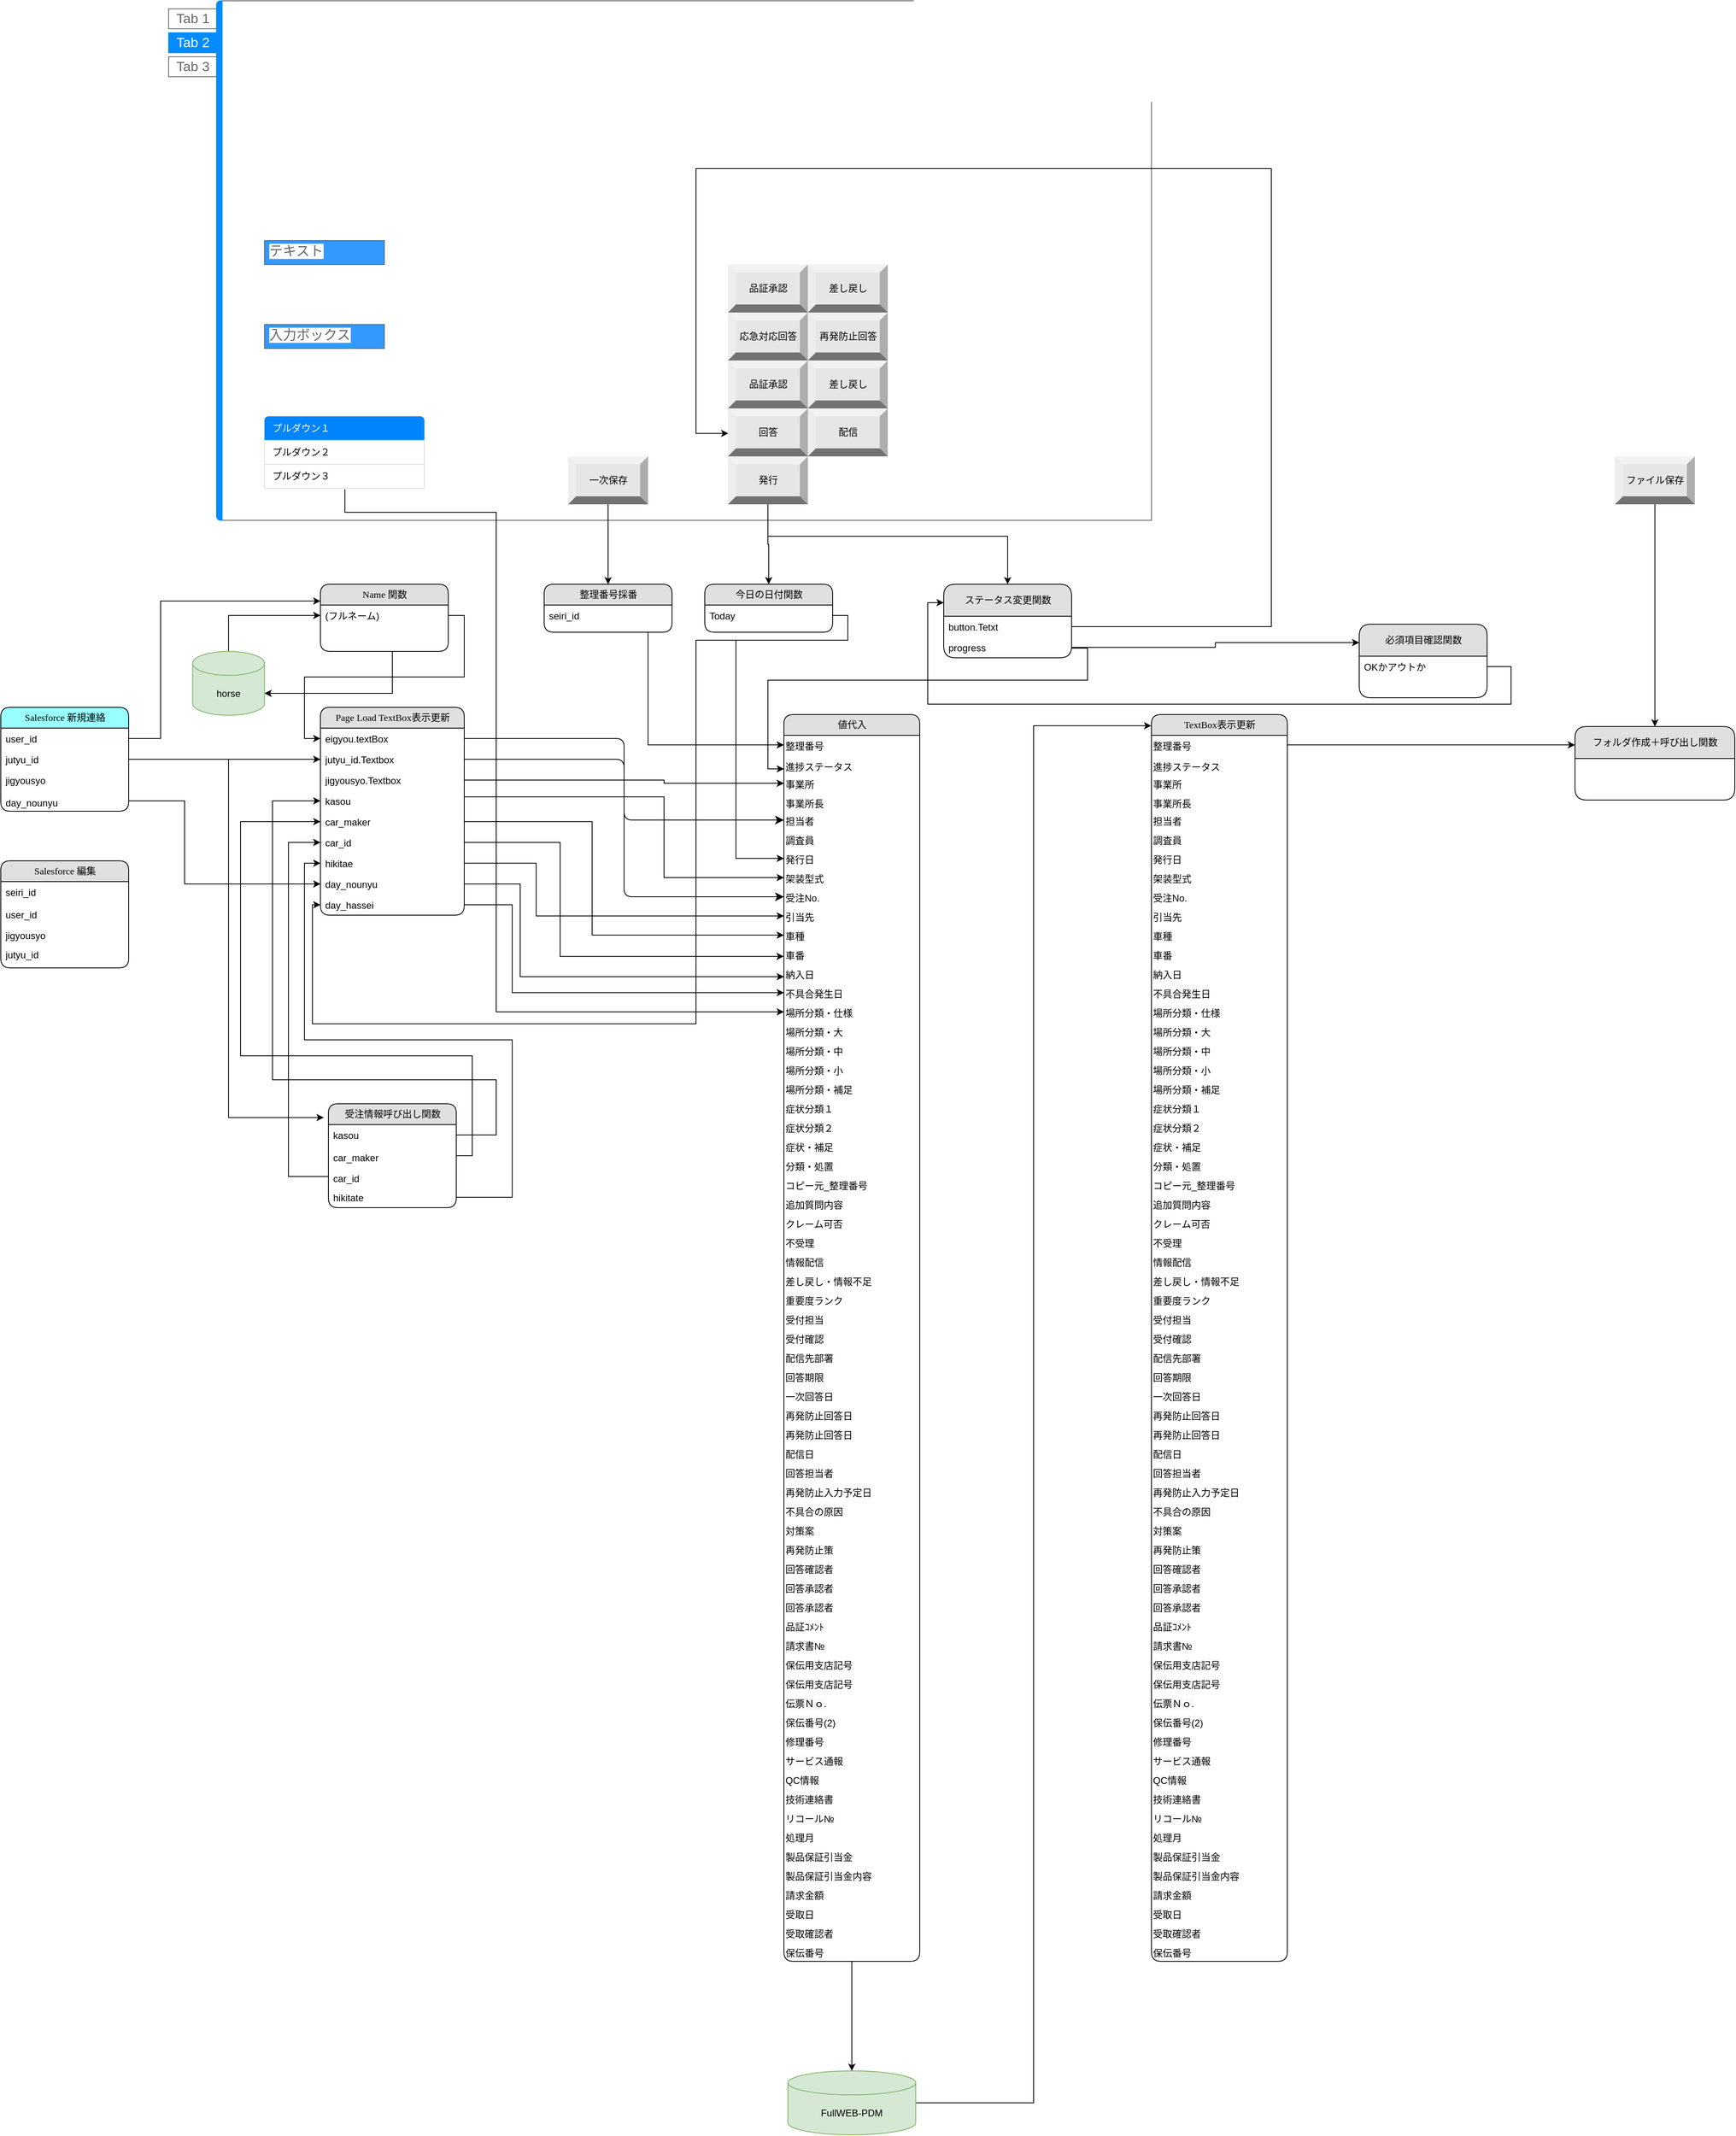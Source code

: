 <mxfile version="14.9.6" type="github">
  <diagram name="Page-1" id="5d7acffa-a066-3a61-03fe-96351882024d">
    <mxGraphModel dx="2496" dy="2262" grid="1" gridSize="10" guides="1" tooltips="1" connect="1" arrows="1" fold="1" page="1" pageScale="1" pageWidth="1100" pageHeight="850" background="#ffffff" math="0" shadow="0">
      <root>
        <mxCell id="0" />
        <mxCell id="1" parent="0" />
        <mxCell id="MuNjfW3-yukMuPoROdSI-131" value="" style="strokeWidth=1;shadow=0;dashed=0;align=center;html=1;shape=mxgraph.mockup.containers.marginRect2;rectMarginLeft=67;strokeColor=#666666;gradientColor=none;" vertex="1" parent="1">
          <mxGeometry x="370" y="-810" width="1230" height="650" as="geometry" />
        </mxCell>
        <mxCell id="MuNjfW3-yukMuPoROdSI-132" value="Tab 1" style="strokeColor=inherit;fillColor=inherit;gradientColor=inherit;strokeWidth=1;shadow=0;dashed=0;align=center;html=1;shape=mxgraph.mockup.containers.rrect;rSize=0;fontSize=17;fontColor=#666666;" vertex="1" parent="MuNjfW3-yukMuPoROdSI-131">
          <mxGeometry width="60" height="25" relative="1" as="geometry">
            <mxPoint y="10" as="offset" />
          </mxGeometry>
        </mxCell>
        <mxCell id="MuNjfW3-yukMuPoROdSI-133" value="Tab 2" style="strokeWidth=1;shadow=0;dashed=0;align=center;html=1;shape=mxgraph.mockup.containers.rrect;rSize=0;fontSize=17;fontColor=#ffffff;strokeColor=#008cff;fillColor=#008cff;" vertex="1" parent="MuNjfW3-yukMuPoROdSI-131">
          <mxGeometry width="60" height="25" relative="1" as="geometry">
            <mxPoint y="40" as="offset" />
          </mxGeometry>
        </mxCell>
        <mxCell id="MuNjfW3-yukMuPoROdSI-134" value="Tab 3" style="strokeColor=inherit;fillColor=inherit;gradientColor=inherit;strokeWidth=1;shadow=0;dashed=0;align=center;html=1;shape=mxgraph.mockup.containers.rrect;rSize=0;fontSize=17;fontColor=#666666;" vertex="1" parent="MuNjfW3-yukMuPoROdSI-131">
          <mxGeometry width="60" height="25" relative="1" as="geometry">
            <mxPoint y="70" as="offset" />
          </mxGeometry>
        </mxCell>
        <mxCell id="MuNjfW3-yukMuPoROdSI-135" value="" style="strokeWidth=1;shadow=0;dashed=0;align=center;html=1;shape=mxgraph.mockup.containers.leftButton;rSize=5;strokeColor=#008cff;fillColor=#008cff;resizeHeight=1;movable=0;deletable=0;" vertex="1" parent="MuNjfW3-yukMuPoROdSI-131">
          <mxGeometry width="7" height="650" relative="1" as="geometry">
            <mxPoint x="60" as="offset" />
          </mxGeometry>
        </mxCell>
        <mxCell id="MuNjfW3-yukMuPoROdSI-142" value="" style="html=1;shadow=0;dashed=0;shape=mxgraph.bootstrap.rrect;rSize=5;strokeColor=#DFDFDF;html=1;whiteSpace=wrap;fillColor=#FFFFFF;fontColor=#000000;" vertex="1" parent="MuNjfW3-yukMuPoROdSI-131">
          <mxGeometry x="120" y="520" width="200" height="90" as="geometry" />
        </mxCell>
        <mxCell id="MuNjfW3-yukMuPoROdSI-143" value="プルダウン１" style="html=1;shadow=0;dashed=0;shape=mxgraph.bootstrap.topButton;rSize=5;strokeColor=none;fillColor=#0085FC;fontColor=#ffffff;perimeter=none;whiteSpace=wrap;resizeWidth=1;align=left;spacing=10;" vertex="1" parent="MuNjfW3-yukMuPoROdSI-142">
          <mxGeometry width="200" height="30" relative="1" as="geometry" />
        </mxCell>
        <mxCell id="MuNjfW3-yukMuPoROdSI-144" value="プルダウン２" style="strokeColor=inherit;fillColor=inherit;gradientColor=inherit;fontColor=inherit;html=1;shadow=0;dashed=0;perimeter=none;whiteSpace=wrap;resizeWidth=1;align=left;spacing=10;" vertex="1" parent="MuNjfW3-yukMuPoROdSI-142">
          <mxGeometry width="200" height="30" relative="1" as="geometry">
            <mxPoint y="30" as="offset" />
          </mxGeometry>
        </mxCell>
        <mxCell id="MuNjfW3-yukMuPoROdSI-145" value="プルダウン３" style="strokeColor=inherit;fillColor=inherit;gradientColor=inherit;fontColor=inherit;html=1;shadow=0;dashed=0;perimeter=none;whiteSpace=wrap;resizeWidth=1;align=left;spacing=10;" vertex="1" parent="MuNjfW3-yukMuPoROdSI-142">
          <mxGeometry width="200" height="30" relative="1" as="geometry">
            <mxPoint y="60" as="offset" />
          </mxGeometry>
        </mxCell>
        <mxCell id="21ea969265ad0168-6" value="Salesforce 新規連絡" style="swimlane;html=1;fontStyle=0;childLayout=stackLayout;horizontal=1;startSize=26;horizontalStack=0;resizeParent=1;resizeLast=0;collapsible=1;marginBottom=0;swimlaneFillColor=#ffffff;align=center;rounded=1;shadow=0;comic=0;labelBackgroundColor=none;strokeWidth=1;fontFamily=Verdana;fontSize=12;fillColor=#99FFFF;" parent="1" vertex="1">
          <mxGeometry x="160" y="74" width="160" height="130" as="geometry">
            <mxRectangle x="160" y="74" width="150" height="26" as="alternateBounds" />
          </mxGeometry>
        </mxCell>
        <mxCell id="21ea969265ad0168-8" value="user_id" style="text;html=1;strokeColor=none;fillColor=none;spacingLeft=4;spacingRight=4;whiteSpace=wrap;overflow=hidden;rotatable=0;points=[[0,0.5],[1,0.5]];portConstraint=eastwest;" parent="21ea969265ad0168-6" vertex="1">
          <mxGeometry y="26" width="160" height="26" as="geometry" />
        </mxCell>
        <mxCell id="PpEa1YJVBQYr_3x_0rxC-11" value="jutyu_id" style="text;html=1;strokeColor=none;fillColor=none;spacingLeft=4;spacingRight=4;whiteSpace=wrap;overflow=hidden;rotatable=0;points=[[0,0.5],[1,0.5]];portConstraint=eastwest;" parent="21ea969265ad0168-6" vertex="1">
          <mxGeometry y="52" width="160" height="26" as="geometry" />
        </mxCell>
        <mxCell id="21ea969265ad0168-9" value="jigyousyo" style="text;html=1;strokeColor=none;fillColor=none;spacingLeft=4;spacingRight=4;whiteSpace=wrap;overflow=hidden;rotatable=0;points=[[0,0.5],[1,0.5]];portConstraint=eastwest;" parent="21ea969265ad0168-6" vertex="1">
          <mxGeometry y="78" width="160" height="26" as="geometry" />
        </mxCell>
        <mxCell id="PpEa1YJVBQYr_3x_0rxC-93" value="&lt;table style=&quot;border-collapse: collapse ; width: 124pt&quot; width=&quot;165&quot; cellspacing=&quot;0&quot; cellpadding=&quot;0&quot; border=&quot;0&quot;&gt;&lt;tbody&gt;&lt;tr style=&quot;height: 13.5pt&quot;&gt;&lt;td class=&quot;xl65&quot; style=&quot;height: 13.5pt ; width: 124pt&quot; width=&quot;165&quot; height=&quot;18&quot;&gt;day_nounyu&lt;/td&gt; &lt;/tr&gt;&lt;/tbody&gt;&lt;/table&gt;&lt;br&gt;&lt;br&gt;&lt;br&gt;&lt;br&gt;" style="text;html=1;strokeColor=none;fillColor=none;spacingLeft=4;spacingRight=4;whiteSpace=wrap;overflow=hidden;rotatable=0;points=[[0,0.5],[1,0.5]];portConstraint=eastwest;" parent="21ea969265ad0168-6" vertex="1">
          <mxGeometry y="104" width="160" height="26" as="geometry" />
        </mxCell>
        <mxCell id="21ea969265ad0168-10" value="Page Load TextBox表示更新" style="swimlane;html=1;fontStyle=0;childLayout=stackLayout;horizontal=1;startSize=26;fillColor=#e0e0e0;horizontalStack=0;resizeParent=1;resizeLast=0;collapsible=1;marginBottom=0;swimlaneFillColor=#ffffff;align=center;rounded=1;shadow=0;comic=0;labelBackgroundColor=none;strokeWidth=1;fontFamily=Verdana;fontSize=12" parent="1" vertex="1">
          <mxGeometry x="560" y="74" width="180" height="260" as="geometry" />
        </mxCell>
        <mxCell id="21ea969265ad0168-11" value="eigyou.textBox" style="text;html=1;strokeColor=none;fillColor=none;spacingLeft=4;spacingRight=4;whiteSpace=wrap;overflow=hidden;rotatable=0;points=[[0,0.5],[1,0.5]];portConstraint=eastwest;" parent="21ea969265ad0168-10" vertex="1">
          <mxGeometry y="26" width="180" height="26" as="geometry" />
        </mxCell>
        <mxCell id="21ea969265ad0168-12" value="jutyu_id.Textbox" style="text;html=1;strokeColor=none;fillColor=none;spacingLeft=4;spacingRight=4;whiteSpace=wrap;overflow=hidden;rotatable=0;points=[[0,0.5],[1,0.5]];portConstraint=eastwest;" parent="21ea969265ad0168-10" vertex="1">
          <mxGeometry y="52" width="180" height="26" as="geometry" />
        </mxCell>
        <mxCell id="21ea969265ad0168-52" value="jigyousyo.Textbox" style="text;html=1;strokeColor=none;fillColor=none;spacingLeft=4;spacingRight=4;whiteSpace=wrap;overflow=hidden;rotatable=0;points=[[0,0.5],[1,0.5]];portConstraint=eastwest;" parent="21ea969265ad0168-10" vertex="1">
          <mxGeometry y="78" width="180" height="26" as="geometry" />
        </mxCell>
        <mxCell id="PpEa1YJVBQYr_3x_0rxC-25" value="kasou" style="text;html=1;strokeColor=none;fillColor=none;spacingLeft=4;spacingRight=4;whiteSpace=wrap;overflow=hidden;rotatable=0;points=[[0,0.5],[1,0.5]];portConstraint=eastwest;" parent="21ea969265ad0168-10" vertex="1">
          <mxGeometry y="104" width="180" height="26" as="geometry" />
        </mxCell>
        <mxCell id="PpEa1YJVBQYr_3x_0rxC-26" value="car_maker" style="text;html=1;strokeColor=none;fillColor=none;spacingLeft=4;spacingRight=4;whiteSpace=wrap;overflow=hidden;rotatable=0;points=[[0,0.5],[1,0.5]];portConstraint=eastwest;" parent="21ea969265ad0168-10" vertex="1">
          <mxGeometry y="130" width="180" height="26" as="geometry" />
        </mxCell>
        <mxCell id="PpEa1YJVBQYr_3x_0rxC-74" value="car_id" style="text;html=1;strokeColor=none;fillColor=none;spacingLeft=4;spacingRight=4;whiteSpace=wrap;overflow=hidden;rotatable=0;points=[[0,0.5],[1,0.5]];portConstraint=eastwest;" parent="21ea969265ad0168-10" vertex="1">
          <mxGeometry y="156" width="180" height="26" as="geometry" />
        </mxCell>
        <mxCell id="PpEa1YJVBQYr_3x_0rxC-89" value="hikitae" style="text;html=1;strokeColor=none;fillColor=none;spacingLeft=4;spacingRight=4;whiteSpace=wrap;overflow=hidden;rotatable=0;points=[[0,0.5],[1,0.5]];portConstraint=eastwest;" parent="21ea969265ad0168-10" vertex="1">
          <mxGeometry y="182" width="180" height="26" as="geometry" />
        </mxCell>
        <mxCell id="PpEa1YJVBQYr_3x_0rxC-94" value="day_nounyu" style="text;html=1;strokeColor=none;fillColor=none;spacingLeft=4;spacingRight=4;whiteSpace=wrap;overflow=hidden;rotatable=0;points=[[0,0.5],[1,0.5]];portConstraint=eastwest;" parent="21ea969265ad0168-10" vertex="1">
          <mxGeometry y="208" width="180" height="26" as="geometry" />
        </mxCell>
        <mxCell id="PpEa1YJVBQYr_3x_0rxC-101" value="day_hassei" style="text;html=1;strokeColor=none;fillColor=none;spacingLeft=4;spacingRight=4;whiteSpace=wrap;overflow=hidden;rotatable=0;points=[[0,0.5],[1,0.5]];portConstraint=eastwest;" parent="21ea969265ad0168-10" vertex="1">
          <mxGeometry y="234" width="180" height="26" as="geometry" />
        </mxCell>
        <mxCell id="21ea969265ad0168-14" value="Salesforce 編集" style="swimlane;html=1;fontStyle=0;childLayout=stackLayout;horizontal=1;startSize=26;fillColor=#e0e0e0;horizontalStack=0;resizeParent=1;resizeLast=0;collapsible=1;marginBottom=0;swimlaneFillColor=#ffffff;align=center;rounded=1;shadow=0;comic=0;labelBackgroundColor=none;strokeWidth=1;fontFamily=Verdana;fontSize=12" parent="1" vertex="1">
          <mxGeometry x="160" y="266" width="160" height="134" as="geometry" />
        </mxCell>
        <mxCell id="21ea969265ad0168-15" value="seiri_id" style="text;html=1;strokeColor=none;fillColor=none;spacingLeft=4;spacingRight=4;whiteSpace=wrap;overflow=hidden;rotatable=0;points=[[0,0.5],[1,0.5]];portConstraint=eastwest;" parent="21ea969265ad0168-14" vertex="1">
          <mxGeometry y="26" width="160" height="26" as="geometry" />
        </mxCell>
        <mxCell id="PpEa1YJVBQYr_3x_0rxC-21" style="edgeStyle=orthogonalEdgeStyle;rounded=0;orthogonalLoop=1;jettySize=auto;html=1;entryX=1;entryY=0;entryDx=0;entryDy=52.5;entryPerimeter=0;" parent="1" source="21ea969265ad0168-22" target="PpEa1YJVBQYr_3x_0rxC-17" edge="1">
          <mxGeometry relative="1" as="geometry">
            <Array as="points">
              <mxPoint x="650" y="57" />
            </Array>
          </mxGeometry>
        </mxCell>
        <mxCell id="21ea969265ad0168-22" value="Name 関数" style="swimlane;html=1;fontStyle=0;childLayout=stackLayout;horizontal=1;startSize=26;fillColor=#e0e0e0;horizontalStack=0;resizeParent=1;resizeLast=0;collapsible=1;marginBottom=0;swimlaneFillColor=#ffffff;align=center;rounded=1;shadow=0;comic=0;labelBackgroundColor=none;strokeWidth=1;fontFamily=Verdana;fontSize=12" parent="1" vertex="1">
          <mxGeometry x="560" y="-80" width="160" height="84" as="geometry" />
        </mxCell>
        <mxCell id="21ea969265ad0168-23" value="(フルネーム)" style="text;html=1;strokeColor=none;fillColor=none;spacingLeft=4;spacingRight=4;whiteSpace=wrap;overflow=hidden;rotatable=0;points=[[0,0.5],[1,0.5]];portConstraint=eastwest;" parent="21ea969265ad0168-22" vertex="1">
          <mxGeometry y="26" width="160" height="26" as="geometry" />
        </mxCell>
        <mxCell id="21ea969265ad0168-47" style="edgeStyle=orthogonalEdgeStyle;html=1;exitX=1;exitY=0.5;labelBackgroundColor=none;startFill=0;startSize=8;endFill=1;endSize=8;fontFamily=Verdana;fontSize=12;entryX=0;entryY=0.5;entryDx=0;entryDy=0;" parent="1" source="21ea969265ad0168-11" target="PpEa1YJVBQYr_3x_0rxC-38" edge="1">
          <mxGeometry relative="1" as="geometry">
            <mxPoint x="880" y="110" as="targetPoint" />
          </mxGeometry>
        </mxCell>
        <mxCell id="21ea969265ad0168-48" style="edgeStyle=orthogonalEdgeStyle;html=1;exitX=1;exitY=0.5;labelBackgroundColor=none;startFill=0;startSize=8;endFill=1;endSize=8;fontFamily=Verdana;fontSize=12;entryX=0;entryY=0.5;entryDx=0;entryDy=0;" parent="1" source="21ea969265ad0168-12" target="PpEa1YJVBQYr_3x_0rxC-42" edge="1">
          <mxGeometry relative="1" as="geometry">
            <mxPoint x="880" y="139" as="targetPoint" />
          </mxGeometry>
        </mxCell>
        <mxCell id="PpEa1YJVBQYr_3x_0rxC-3" style="edgeStyle=orthogonalEdgeStyle;rounded=0;orthogonalLoop=1;jettySize=auto;html=1;entryX=0;entryY=0.25;entryDx=0;entryDy=0;" parent="1" target="21ea969265ad0168-22" edge="1">
          <mxGeometry relative="1" as="geometry">
            <mxPoint x="320" y="113" as="sourcePoint" />
            <Array as="points">
              <mxPoint x="360" y="113" />
              <mxPoint x="360" y="-59" />
            </Array>
          </mxGeometry>
        </mxCell>
        <mxCell id="PpEa1YJVBQYr_3x_0rxC-6" value="user_id" style="text;html=1;strokeColor=none;fillColor=none;spacingLeft=4;spacingRight=4;whiteSpace=wrap;overflow=hidden;rotatable=0;points=[[0,0.5],[1,0.5]];portConstraint=eastwest;" parent="1" vertex="1">
          <mxGeometry x="160" y="320" width="160" height="26" as="geometry" />
        </mxCell>
        <mxCell id="PpEa1YJVBQYr_3x_0rxC-7" value="jigyousyo" style="text;html=1;strokeColor=none;fillColor=none;spacingLeft=4;spacingRight=4;whiteSpace=wrap;overflow=hidden;rotatable=0;points=[[0,0.5],[1,0.5]];portConstraint=eastwest;" parent="1" vertex="1">
          <mxGeometry x="160" y="346" width="160" height="26" as="geometry" />
        </mxCell>
        <mxCell id="PpEa1YJVBQYr_3x_0rxC-8" value="jutyu_id" style="text;html=1;strokeColor=none;fillColor=none;spacingLeft=4;spacingRight=4;whiteSpace=wrap;overflow=hidden;rotatable=0;points=[[0,0.5],[1,0.5]];portConstraint=eastwest;" parent="1" vertex="1">
          <mxGeometry x="160" y="370" width="160" height="26" as="geometry" />
        </mxCell>
        <mxCell id="PpEa1YJVBQYr_3x_0rxC-9" style="edgeStyle=orthogonalEdgeStyle;rounded=0;orthogonalLoop=1;jettySize=auto;html=1;entryX=0;entryY=0.5;entryDx=0;entryDy=0;" parent="1" source="21ea969265ad0168-23" target="21ea969265ad0168-11" edge="1">
          <mxGeometry relative="1" as="geometry" />
        </mxCell>
        <mxCell id="PpEa1YJVBQYr_3x_0rxC-12" style="edgeStyle=orthogonalEdgeStyle;rounded=0;orthogonalLoop=1;jettySize=auto;html=1;" parent="1" source="PpEa1YJVBQYr_3x_0rxC-11" edge="1">
          <mxGeometry relative="1" as="geometry">
            <mxPoint x="560" y="139" as="targetPoint" />
          </mxGeometry>
        </mxCell>
        <mxCell id="MuNjfW3-yukMuPoROdSI-89" style="edgeStyle=orthogonalEdgeStyle;rounded=0;orthogonalLoop=1;jettySize=auto;html=1;entryX=0.5;entryY=0;entryDx=0;entryDy=0;entryPerimeter=0;" edge="1" parent="1" source="PpEa1YJVBQYr_3x_0rxC-14" target="PpEa1YJVBQYr_3x_0rxC-16">
          <mxGeometry relative="1" as="geometry" />
        </mxCell>
        <mxCell id="PpEa1YJVBQYr_3x_0rxC-14" value="値代入" style="swimlane;html=1;fontStyle=0;childLayout=stackLayout;horizontal=1;startSize=26;fillColor=#e0e0e0;horizontalStack=0;resizeParent=1;resizeLast=0;collapsible=1;marginBottom=0;swimlaneFillColor=#ffffff;align=center;rounded=1;shadow=0;comic=0;labelBackgroundColor=none;strokeWidth=1;fontFamily=Verdana;fontSize=12" parent="1" vertex="1">
          <mxGeometry x="1140" y="83" width="170" height="1560" as="geometry" />
        </mxCell>
        <mxCell id="PpEa1YJVBQYr_3x_0rxC-33" value="整理番号" style="text;whiteSpace=wrap;html=1;" parent="PpEa1YJVBQYr_3x_0rxC-14" vertex="1">
          <mxGeometry y="26" width="170" height="24" as="geometry" />
        </mxCell>
        <mxCell id="PpEa1YJVBQYr_3x_0rxC-106" value="&lt;table width=&quot;185&quot; cellspacing=&quot;0&quot; cellpadding=&quot;0&quot; border=&quot;0&quot;&gt;&lt;tbody&gt;&lt;tr&gt;&lt;td class=&quot;xl65&quot; style=&quot;height: 13.5pt ; width: 139pt&quot; width=&quot;185&quot; height=&quot;18&quot;&gt;進捗ステータス&lt;/td&gt;&lt;/tr&gt;&lt;/tbody&gt;&lt;/table&gt;" style="text;whiteSpace=wrap;html=1;" parent="PpEa1YJVBQYr_3x_0rxC-14" vertex="1">
          <mxGeometry y="50" width="170" height="24" as="geometry" />
        </mxCell>
        <mxCell id="PpEa1YJVBQYr_3x_0rxC-36" value="事業所" style="text;whiteSpace=wrap;html=1;" parent="PpEa1YJVBQYr_3x_0rxC-14" vertex="1">
          <mxGeometry y="74" width="170" height="24" as="geometry" />
        </mxCell>
        <mxCell id="PpEa1YJVBQYr_3x_0rxC-37" value="事業所長" style="text;whiteSpace=wrap;html=1;" parent="PpEa1YJVBQYr_3x_0rxC-14" vertex="1">
          <mxGeometry y="98" width="170" height="22" as="geometry" />
        </mxCell>
        <mxCell id="PpEa1YJVBQYr_3x_0rxC-38" value="担当者" style="text;whiteSpace=wrap;html=1;" parent="PpEa1YJVBQYr_3x_0rxC-14" vertex="1">
          <mxGeometry y="120" width="170" height="24" as="geometry" />
        </mxCell>
        <mxCell id="PpEa1YJVBQYr_3x_0rxC-39" value="調査員" style="text;whiteSpace=wrap;html=1;" parent="PpEa1YJVBQYr_3x_0rxC-14" vertex="1">
          <mxGeometry y="144" width="170" height="24" as="geometry" />
        </mxCell>
        <mxCell id="PpEa1YJVBQYr_3x_0rxC-40" value="発行日" style="text;whiteSpace=wrap;html=1;" parent="PpEa1YJVBQYr_3x_0rxC-14" vertex="1">
          <mxGeometry y="168" width="170" height="24" as="geometry" />
        </mxCell>
        <mxCell id="PpEa1YJVBQYr_3x_0rxC-41" value="架装型式" style="text;whiteSpace=wrap;html=1;" parent="PpEa1YJVBQYr_3x_0rxC-14" vertex="1">
          <mxGeometry y="192" width="170" height="24" as="geometry" />
        </mxCell>
        <mxCell id="PpEa1YJVBQYr_3x_0rxC-42" value="受注No." style="text;whiteSpace=wrap;html=1;" parent="PpEa1YJVBQYr_3x_0rxC-14" vertex="1">
          <mxGeometry y="216" width="170" height="24" as="geometry" />
        </mxCell>
        <mxCell id="PpEa1YJVBQYr_3x_0rxC-43" value="引当先" style="text;whiteSpace=wrap;html=1;" parent="PpEa1YJVBQYr_3x_0rxC-14" vertex="1">
          <mxGeometry y="240" width="170" height="24" as="geometry" />
        </mxCell>
        <mxCell id="PpEa1YJVBQYr_3x_0rxC-44" value="車種" style="text;whiteSpace=wrap;html=1;" parent="PpEa1YJVBQYr_3x_0rxC-14" vertex="1">
          <mxGeometry y="264" width="170" height="24" as="geometry" />
        </mxCell>
        <mxCell id="PpEa1YJVBQYr_3x_0rxC-45" value="車番" style="text;whiteSpace=wrap;html=1;" parent="PpEa1YJVBQYr_3x_0rxC-14" vertex="1">
          <mxGeometry y="288" width="170" height="24" as="geometry" />
        </mxCell>
        <mxCell id="PpEa1YJVBQYr_3x_0rxC-46" value="納入日" style="text;whiteSpace=wrap;html=1;" parent="PpEa1YJVBQYr_3x_0rxC-14" vertex="1">
          <mxGeometry y="312" width="170" height="24" as="geometry" />
        </mxCell>
        <mxCell id="PpEa1YJVBQYr_3x_0rxC-47" value="不具合発生日" style="text;whiteSpace=wrap;html=1;" parent="PpEa1YJVBQYr_3x_0rxC-14" vertex="1">
          <mxGeometry y="336" width="170" height="24" as="geometry" />
        </mxCell>
        <mxCell id="PpEa1YJVBQYr_3x_0rxC-48" value="場所分類・仕様" style="text;whiteSpace=wrap;html=1;" parent="PpEa1YJVBQYr_3x_0rxC-14" vertex="1">
          <mxGeometry y="360" width="170" height="24" as="geometry" />
        </mxCell>
        <mxCell id="PpEa1YJVBQYr_3x_0rxC-49" value="場所分類・大" style="text;whiteSpace=wrap;html=1;" parent="PpEa1YJVBQYr_3x_0rxC-14" vertex="1">
          <mxGeometry y="384" width="170" height="24" as="geometry" />
        </mxCell>
        <mxCell id="PpEa1YJVBQYr_3x_0rxC-50" value="場所分類・中" style="text;whiteSpace=wrap;html=1;" parent="PpEa1YJVBQYr_3x_0rxC-14" vertex="1">
          <mxGeometry y="408" width="170" height="24" as="geometry" />
        </mxCell>
        <mxCell id="PpEa1YJVBQYr_3x_0rxC-51" value="場所分類・小" style="text;whiteSpace=wrap;html=1;" parent="PpEa1YJVBQYr_3x_0rxC-14" vertex="1">
          <mxGeometry y="432" width="170" height="24" as="geometry" />
        </mxCell>
        <mxCell id="PpEa1YJVBQYr_3x_0rxC-52" value="場所分類・補足" style="text;whiteSpace=wrap;html=1;" parent="PpEa1YJVBQYr_3x_0rxC-14" vertex="1">
          <mxGeometry y="456" width="170" height="24" as="geometry" />
        </mxCell>
        <mxCell id="PpEa1YJVBQYr_3x_0rxC-53" value="症状分類１" style="text;whiteSpace=wrap;html=1;" parent="PpEa1YJVBQYr_3x_0rxC-14" vertex="1">
          <mxGeometry y="480" width="170" height="24" as="geometry" />
        </mxCell>
        <mxCell id="PpEa1YJVBQYr_3x_0rxC-54" value="症状分類２" style="text;whiteSpace=wrap;html=1;" parent="PpEa1YJVBQYr_3x_0rxC-14" vertex="1">
          <mxGeometry y="504" width="170" height="24" as="geometry" />
        </mxCell>
        <mxCell id="PpEa1YJVBQYr_3x_0rxC-55" value="症状・補足" style="text;whiteSpace=wrap;html=1;" parent="PpEa1YJVBQYr_3x_0rxC-14" vertex="1">
          <mxGeometry y="528" width="170" height="24" as="geometry" />
        </mxCell>
        <mxCell id="PpEa1YJVBQYr_3x_0rxC-56" value="分類・処置" style="text;whiteSpace=wrap;html=1;" parent="PpEa1YJVBQYr_3x_0rxC-14" vertex="1">
          <mxGeometry y="552" width="170" height="24" as="geometry" />
        </mxCell>
        <mxCell id="PpEa1YJVBQYr_3x_0rxC-57" value="コピー元_整理番号" style="text;whiteSpace=wrap;html=1;" parent="PpEa1YJVBQYr_3x_0rxC-14" vertex="1">
          <mxGeometry y="576" width="170" height="24" as="geometry" />
        </mxCell>
        <mxCell id="PpEa1YJVBQYr_3x_0rxC-58" value="追加質問内容" style="text;whiteSpace=wrap;html=1;" parent="PpEa1YJVBQYr_3x_0rxC-14" vertex="1">
          <mxGeometry y="600" width="170" height="24" as="geometry" />
        </mxCell>
        <mxCell id="PpEa1YJVBQYr_3x_0rxC-59" value="クレーム可否" style="text;whiteSpace=wrap;html=1;" parent="PpEa1YJVBQYr_3x_0rxC-14" vertex="1">
          <mxGeometry y="624" width="170" height="24" as="geometry" />
        </mxCell>
        <mxCell id="PpEa1YJVBQYr_3x_0rxC-113" value="不受理" style="text;whiteSpace=wrap;html=1;" parent="PpEa1YJVBQYr_3x_0rxC-14" vertex="1">
          <mxGeometry y="648" width="170" height="24" as="geometry" />
        </mxCell>
        <mxCell id="PpEa1YJVBQYr_3x_0rxC-114" value="情報配信" style="text;whiteSpace=wrap;html=1;" parent="PpEa1YJVBQYr_3x_0rxC-14" vertex="1">
          <mxGeometry y="672" width="170" height="24" as="geometry" />
        </mxCell>
        <mxCell id="PpEa1YJVBQYr_3x_0rxC-115" value="差し戻し・情報不足" style="text;whiteSpace=wrap;html=1;" parent="PpEa1YJVBQYr_3x_0rxC-14" vertex="1">
          <mxGeometry y="696" width="170" height="24" as="geometry" />
        </mxCell>
        <mxCell id="PpEa1YJVBQYr_3x_0rxC-116" value="重要度ランク" style="text;whiteSpace=wrap;html=1;" parent="PpEa1YJVBQYr_3x_0rxC-14" vertex="1">
          <mxGeometry y="720" width="170" height="24" as="geometry" />
        </mxCell>
        <mxCell id="PpEa1YJVBQYr_3x_0rxC-117" value="受付担当" style="text;whiteSpace=wrap;html=1;" parent="PpEa1YJVBQYr_3x_0rxC-14" vertex="1">
          <mxGeometry y="744" width="170" height="24" as="geometry" />
        </mxCell>
        <mxCell id="PpEa1YJVBQYr_3x_0rxC-118" value="受付確認" style="text;whiteSpace=wrap;html=1;" parent="PpEa1YJVBQYr_3x_0rxC-14" vertex="1">
          <mxGeometry y="768" width="170" height="24" as="geometry" />
        </mxCell>
        <mxCell id="PpEa1YJVBQYr_3x_0rxC-119" value="配信先部署" style="text;whiteSpace=wrap;html=1;" parent="PpEa1YJVBQYr_3x_0rxC-14" vertex="1">
          <mxGeometry y="792" width="170" height="24" as="geometry" />
        </mxCell>
        <mxCell id="PpEa1YJVBQYr_3x_0rxC-120" value="回答期限" style="text;whiteSpace=wrap;html=1;" parent="PpEa1YJVBQYr_3x_0rxC-14" vertex="1">
          <mxGeometry y="816" width="170" height="24" as="geometry" />
        </mxCell>
        <mxCell id="PpEa1YJVBQYr_3x_0rxC-121" value="一次回答日" style="text;whiteSpace=wrap;html=1;" parent="PpEa1YJVBQYr_3x_0rxC-14" vertex="1">
          <mxGeometry y="840" width="170" height="24" as="geometry" />
        </mxCell>
        <mxCell id="PpEa1YJVBQYr_3x_0rxC-122" value="再発防止回答日" style="text;whiteSpace=wrap;html=1;" parent="PpEa1YJVBQYr_3x_0rxC-14" vertex="1">
          <mxGeometry y="864" width="170" height="24" as="geometry" />
        </mxCell>
        <mxCell id="PpEa1YJVBQYr_3x_0rxC-123" value="再発防止回答日" style="text;whiteSpace=wrap;html=1;" parent="PpEa1YJVBQYr_3x_0rxC-14" vertex="1">
          <mxGeometry y="888" width="170" height="24" as="geometry" />
        </mxCell>
        <mxCell id="PpEa1YJVBQYr_3x_0rxC-124" value="配信日" style="text;whiteSpace=wrap;html=1;" parent="PpEa1YJVBQYr_3x_0rxC-14" vertex="1">
          <mxGeometry y="912" width="170" height="24" as="geometry" />
        </mxCell>
        <mxCell id="PpEa1YJVBQYr_3x_0rxC-125" value="回答担当者" style="text;whiteSpace=wrap;html=1;" parent="PpEa1YJVBQYr_3x_0rxC-14" vertex="1">
          <mxGeometry y="936" width="170" height="24" as="geometry" />
        </mxCell>
        <mxCell id="PpEa1YJVBQYr_3x_0rxC-126" value="再発防止入力予定日" style="text;whiteSpace=wrap;html=1;" parent="PpEa1YJVBQYr_3x_0rxC-14" vertex="1">
          <mxGeometry y="960" width="170" height="24" as="geometry" />
        </mxCell>
        <mxCell id="PpEa1YJVBQYr_3x_0rxC-127" value="不具合の原因" style="text;whiteSpace=wrap;html=1;" parent="PpEa1YJVBQYr_3x_0rxC-14" vertex="1">
          <mxGeometry y="984" width="170" height="24" as="geometry" />
        </mxCell>
        <mxCell id="PpEa1YJVBQYr_3x_0rxC-128" value="対策案" style="text;whiteSpace=wrap;html=1;" parent="PpEa1YJVBQYr_3x_0rxC-14" vertex="1">
          <mxGeometry y="1008" width="170" height="24" as="geometry" />
        </mxCell>
        <mxCell id="PpEa1YJVBQYr_3x_0rxC-129" value="再発防止策" style="text;whiteSpace=wrap;html=1;" parent="PpEa1YJVBQYr_3x_0rxC-14" vertex="1">
          <mxGeometry y="1032" width="170" height="24" as="geometry" />
        </mxCell>
        <mxCell id="PpEa1YJVBQYr_3x_0rxC-130" value="回答確認者" style="text;whiteSpace=wrap;html=1;" parent="PpEa1YJVBQYr_3x_0rxC-14" vertex="1">
          <mxGeometry y="1056" width="170" height="24" as="geometry" />
        </mxCell>
        <mxCell id="PpEa1YJVBQYr_3x_0rxC-131" value="回答承認者" style="text;whiteSpace=wrap;html=1;" parent="PpEa1YJVBQYr_3x_0rxC-14" vertex="1">
          <mxGeometry y="1080" width="170" height="24" as="geometry" />
        </mxCell>
        <mxCell id="MuNjfW3-yukMuPoROdSI-2" value="回答承認者" style="text;whiteSpace=wrap;html=1;" vertex="1" parent="PpEa1YJVBQYr_3x_0rxC-14">
          <mxGeometry y="1104" width="170" height="24" as="geometry" />
        </mxCell>
        <mxCell id="MuNjfW3-yukMuPoROdSI-3" value="品証ｺﾒﾝﾄ" style="text;whiteSpace=wrap;html=1;" vertex="1" parent="PpEa1YJVBQYr_3x_0rxC-14">
          <mxGeometry y="1128" width="170" height="24" as="geometry" />
        </mxCell>
        <mxCell id="MuNjfW3-yukMuPoROdSI-4" value="請求書№" style="text;whiteSpace=wrap;html=1;" vertex="1" parent="PpEa1YJVBQYr_3x_0rxC-14">
          <mxGeometry y="1152" width="170" height="24" as="geometry" />
        </mxCell>
        <mxCell id="MuNjfW3-yukMuPoROdSI-5" value="保伝用支店記号" style="text;whiteSpace=wrap;html=1;" vertex="1" parent="PpEa1YJVBQYr_3x_0rxC-14">
          <mxGeometry y="1176" width="170" height="24" as="geometry" />
        </mxCell>
        <mxCell id="MuNjfW3-yukMuPoROdSI-6" value="保伝用支店記号" style="text;whiteSpace=wrap;html=1;" vertex="1" parent="PpEa1YJVBQYr_3x_0rxC-14">
          <mxGeometry y="1200" width="170" height="24" as="geometry" />
        </mxCell>
        <mxCell id="MuNjfW3-yukMuPoROdSI-7" value="&lt;span style=&quot;color: rgb(0 , 0 , 0) ; font-family: &amp;#34;helvetica&amp;#34; ; font-size: 12px ; font-style: normal ; font-weight: 400 ; letter-spacing: normal ; text-align: left ; text-indent: 0px ; text-transform: none ; word-spacing: 0px ; background-color: rgb(248 , 249 , 250) ; display: inline ; float: none&quot;&gt;伝票Ｎｏ.&lt;/span&gt;&lt;br&gt;" style="text;whiteSpace=wrap;html=1;" vertex="1" parent="PpEa1YJVBQYr_3x_0rxC-14">
          <mxGeometry y="1224" width="170" height="24" as="geometry" />
        </mxCell>
        <mxCell id="MuNjfW3-yukMuPoROdSI-9" value="保伝番号(2)" style="text;whiteSpace=wrap;html=1;" vertex="1" parent="PpEa1YJVBQYr_3x_0rxC-14">
          <mxGeometry y="1248" width="170" height="24" as="geometry" />
        </mxCell>
        <mxCell id="MuNjfW3-yukMuPoROdSI-10" value="&lt;span style=&quot;color: rgb(0 , 0 , 0) ; font-family: &amp;#34;helvetica&amp;#34; ; font-size: 12px ; font-style: normal ; font-weight: 400 ; letter-spacing: normal ; text-align: left ; text-indent: 0px ; text-transform: none ; word-spacing: 0px ; background-color: rgb(248 , 249 , 250) ; display: inline ; float: none&quot;&gt;修理番号&lt;/span&gt;&lt;br style=&quot;color: rgb(0 , 0 , 0) ; font-family: &amp;#34;helvetica&amp;#34; ; font-size: 12px ; font-style: normal ; font-weight: 400 ; letter-spacing: normal ; text-align: left ; text-indent: 0px ; text-transform: none ; word-spacing: 0px ; background-color: rgb(248 , 249 , 250)&quot;&gt;&lt;br&gt;" style="text;whiteSpace=wrap;html=1;" vertex="1" parent="PpEa1YJVBQYr_3x_0rxC-14">
          <mxGeometry y="1272" width="170" height="24" as="geometry" />
        </mxCell>
        <mxCell id="MuNjfW3-yukMuPoROdSI-11" value="&lt;span style=&quot;color: rgb(0 , 0 , 0) ; font-family: &amp;#34;helvetica&amp;#34; ; font-size: 12px ; font-style: normal ; font-weight: 400 ; letter-spacing: normal ; text-align: left ; text-indent: 0px ; text-transform: none ; word-spacing: 0px ; background-color: rgb(248 , 249 , 250) ; display: inline ; float: none&quot;&gt;サービス通報&lt;/span&gt;&lt;br&gt;" style="text;whiteSpace=wrap;html=1;" vertex="1" parent="PpEa1YJVBQYr_3x_0rxC-14">
          <mxGeometry y="1296" width="170" height="24" as="geometry" />
        </mxCell>
        <mxCell id="MuNjfW3-yukMuPoROdSI-13" value="&lt;span style=&quot;color: rgb(0 , 0 , 0) ; font-family: &amp;#34;helvetica&amp;#34; ; font-size: 12px ; font-style: normal ; font-weight: 400 ; letter-spacing: normal ; text-align: left ; text-indent: 0px ; text-transform: none ; word-spacing: 0px ; background-color: rgb(248 , 249 , 250) ; display: inline ; float: none&quot;&gt;QC情報&lt;/span&gt;&lt;br&gt;" style="text;whiteSpace=wrap;html=1;" vertex="1" parent="PpEa1YJVBQYr_3x_0rxC-14">
          <mxGeometry y="1320" width="170" height="24" as="geometry" />
        </mxCell>
        <mxCell id="MuNjfW3-yukMuPoROdSI-14" value="技術連絡書" style="text;whiteSpace=wrap;html=1;" vertex="1" parent="PpEa1YJVBQYr_3x_0rxC-14">
          <mxGeometry y="1344" width="170" height="24" as="geometry" />
        </mxCell>
        <mxCell id="MuNjfW3-yukMuPoROdSI-15" value="&lt;span style=&quot;color: rgb(0 , 0 , 0) ; font-family: &amp;#34;helvetica&amp;#34; ; font-size: 12px ; font-style: normal ; font-weight: 400 ; letter-spacing: normal ; text-align: left ; text-indent: 0px ; text-transform: none ; word-spacing: 0px ; background-color: rgb(248 , 249 , 250) ; display: inline ; float: none&quot;&gt;リコール№&lt;/span&gt;&lt;br style=&quot;color: rgb(0 , 0 , 0) ; font-family: &amp;#34;helvetica&amp;#34; ; font-size: 12px ; font-style: normal ; font-weight: 400 ; letter-spacing: normal ; text-align: left ; text-indent: 0px ; text-transform: none ; word-spacing: 0px ; background-color: rgb(248 , 249 , 250)&quot;&gt;&lt;br&gt;" style="text;whiteSpace=wrap;html=1;" vertex="1" parent="PpEa1YJVBQYr_3x_0rxC-14">
          <mxGeometry y="1368" width="170" height="24" as="geometry" />
        </mxCell>
        <mxCell id="MuNjfW3-yukMuPoROdSI-16" value="処理月" style="text;whiteSpace=wrap;html=1;" vertex="1" parent="PpEa1YJVBQYr_3x_0rxC-14">
          <mxGeometry y="1392" width="170" height="24" as="geometry" />
        </mxCell>
        <mxCell id="MuNjfW3-yukMuPoROdSI-17" value="製品保証引当金" style="text;whiteSpace=wrap;html=1;" vertex="1" parent="PpEa1YJVBQYr_3x_0rxC-14">
          <mxGeometry y="1416" width="170" height="24" as="geometry" />
        </mxCell>
        <mxCell id="MuNjfW3-yukMuPoROdSI-18" value="製品保証引当金内容" style="text;whiteSpace=wrap;html=1;" vertex="1" parent="PpEa1YJVBQYr_3x_0rxC-14">
          <mxGeometry y="1440" width="170" height="24" as="geometry" />
        </mxCell>
        <mxCell id="MuNjfW3-yukMuPoROdSI-19" value="請求金額" style="text;whiteSpace=wrap;html=1;" vertex="1" parent="PpEa1YJVBQYr_3x_0rxC-14">
          <mxGeometry y="1464" width="170" height="24" as="geometry" />
        </mxCell>
        <mxCell id="MuNjfW3-yukMuPoROdSI-20" value="&lt;span style=&quot;color: rgb(0 , 0 , 0) ; font-family: &amp;#34;helvetica&amp;#34; ; font-size: 12px ; font-style: normal ; font-weight: 400 ; letter-spacing: normal ; text-align: left ; text-indent: 0px ; text-transform: none ; word-spacing: 0px ; background-color: rgb(248 , 249 , 250) ; display: inline ; float: none&quot;&gt;受取日&lt;/span&gt;&lt;br style=&quot;color: rgb(0 , 0 , 0) ; font-family: &amp;#34;helvetica&amp;#34; ; font-size: 12px ; font-style: normal ; font-weight: 400 ; letter-spacing: normal ; text-align: left ; text-indent: 0px ; text-transform: none ; word-spacing: 0px ; background-color: rgb(248 , 249 , 250)&quot;&gt;&lt;br&gt;" style="text;whiteSpace=wrap;html=1;" vertex="1" parent="PpEa1YJVBQYr_3x_0rxC-14">
          <mxGeometry y="1488" width="170" height="24" as="geometry" />
        </mxCell>
        <mxCell id="MuNjfW3-yukMuPoROdSI-21" value="受取確認者" style="text;whiteSpace=wrap;html=1;" vertex="1" parent="PpEa1YJVBQYr_3x_0rxC-14">
          <mxGeometry y="1512" width="170" height="24" as="geometry" />
        </mxCell>
        <mxCell id="MuNjfW3-yukMuPoROdSI-22" value="保伝番号" style="text;whiteSpace=wrap;html=1;" vertex="1" parent="PpEa1YJVBQYr_3x_0rxC-14">
          <mxGeometry y="1536" width="170" height="24" as="geometry" />
        </mxCell>
        <mxCell id="MuNjfW3-yukMuPoROdSI-90" style="edgeStyle=orthogonalEdgeStyle;rounded=0;orthogonalLoop=1;jettySize=auto;html=1;entryX=-0.002;entryY=0.009;entryDx=0;entryDy=0;entryPerimeter=0;" edge="1" parent="1" source="PpEa1YJVBQYr_3x_0rxC-16" target="MuNjfW3-yukMuPoROdSI-23">
          <mxGeometry relative="1" as="geometry" />
        </mxCell>
        <mxCell id="PpEa1YJVBQYr_3x_0rxC-16" value="FullWEB-PDM" style="shape=cylinder3;whiteSpace=wrap;html=1;boundedLbl=1;backgroundOutline=1;size=15;fillColor=#d5e8d4;strokeColor=#82b366;" parent="1" vertex="1">
          <mxGeometry x="1145" y="1780" width="160" height="80" as="geometry" />
        </mxCell>
        <mxCell id="PpEa1YJVBQYr_3x_0rxC-22" style="edgeStyle=orthogonalEdgeStyle;rounded=0;orthogonalLoop=1;jettySize=auto;html=1;entryX=0;entryY=0.5;entryDx=0;entryDy=0;" parent="1" source="PpEa1YJVBQYr_3x_0rxC-17" target="21ea969265ad0168-23" edge="1">
          <mxGeometry relative="1" as="geometry" />
        </mxCell>
        <mxCell id="PpEa1YJVBQYr_3x_0rxC-17" value="horse" style="shape=cylinder3;whiteSpace=wrap;html=1;boundedLbl=1;backgroundOutline=1;size=15;fillColor=#d5e8d4;strokeColor=#82b366;" parent="1" vertex="1">
          <mxGeometry x="400" y="4" width="90" height="80" as="geometry" />
        </mxCell>
        <mxCell id="PpEa1YJVBQYr_3x_0rxC-70" style="edgeStyle=orthogonalEdgeStyle;rounded=0;orthogonalLoop=1;jettySize=auto;html=1;entryX=0.5;entryY=0;entryDx=0;entryDy=0;" parent="1" source="PpEa1YJVBQYr_3x_0rxC-24" target="PpEa1YJVBQYr_3x_0rxC-63" edge="1">
          <mxGeometry relative="1" as="geometry" />
        </mxCell>
        <mxCell id="PpEa1YJVBQYr_3x_0rxC-24" value="一次保存" style="labelPosition=center;verticalLabelPosition=middle;align=center;html=1;shape=mxgraph.basic.shaded_button;dx=10;fillColor=#E6E6E6;strokeColor=none;" parent="1" vertex="1">
          <mxGeometry x="870" y="-240" width="100" height="60" as="geometry" />
        </mxCell>
        <mxCell id="PpEa1YJVBQYr_3x_0rxC-28" value="受注情報呼び出し関数" style="swimlane;html=1;fontStyle=0;childLayout=stackLayout;horizontal=1;startSize=26;fillColor=#e0e0e0;horizontalStack=0;resizeParent=1;resizeLast=0;collapsible=1;marginBottom=0;swimlaneFillColor=#ffffff;align=center;rounded=1;shadow=0;comic=0;labelBackgroundColor=none;strokeWidth=1;fontFamily=Verdana;fontSize=12" parent="1" vertex="1">
          <mxGeometry x="570" y="570" width="160" height="130" as="geometry" />
        </mxCell>
        <mxCell id="PpEa1YJVBQYr_3x_0rxC-29" value="kasou" style="text;html=1;strokeColor=none;fillColor=none;spacingLeft=4;spacingRight=4;whiteSpace=wrap;overflow=hidden;rotatable=0;points=[[0,0.5],[1,0.5]];portConstraint=eastwest;" parent="PpEa1YJVBQYr_3x_0rxC-28" vertex="1">
          <mxGeometry y="26" width="160" height="26" as="geometry" />
        </mxCell>
        <mxCell id="PpEa1YJVBQYr_3x_0rxC-65" value="&lt;table width=&quot;165&quot; cellspacing=&quot;0&quot; cellpadding=&quot;0&quot; border=&quot;0&quot;&gt;&lt;tbody&gt;&lt;tr&gt;&lt;td class=&quot;xl65&quot; style=&quot;height: 13.5pt ; width: 124pt&quot; width=&quot;165&quot; height=&quot;18&quot;&gt;car_maker&lt;/td&gt;&lt;/tr&gt;&lt;/tbody&gt;&lt;/table&gt;" style="text;html=1;strokeColor=none;fillColor=none;spacingLeft=4;spacingRight=4;whiteSpace=wrap;overflow=hidden;rotatable=0;points=[[0,0.5],[1,0.5]];portConstraint=eastwest;" parent="PpEa1YJVBQYr_3x_0rxC-28" vertex="1">
          <mxGeometry y="52" width="160" height="26" as="geometry" />
        </mxCell>
        <mxCell id="PpEa1YJVBQYr_3x_0rxC-66" value="&lt;table style=&quot;border-collapse: collapse ; width: 124pt&quot; width=&quot;165&quot; cellspacing=&quot;0&quot; cellpadding=&quot;0&quot; border=&quot;0&quot;&gt;&lt;tbody&gt;&lt;tr style=&quot;height: 13.5pt&quot;&gt;&lt;td class=&quot;xl65&quot; style=&quot;height: 13.5pt ; width: 124pt&quot; width=&quot;165&quot; height=&quot;18&quot;&gt;car_id&lt;/td&gt; &lt;/tr&gt;&lt;/tbody&gt;&lt;/table&gt;&lt;br&gt;&lt;br&gt;&lt;br&gt;&lt;br&gt;" style="text;html=1;strokeColor=none;fillColor=none;spacingLeft=4;spacingRight=4;whiteSpace=wrap;overflow=hidden;rotatable=0;points=[[0,0.5],[1,0.5]];portConstraint=eastwest;" parent="PpEa1YJVBQYr_3x_0rxC-28" vertex="1">
          <mxGeometry y="78" width="160" height="26" as="geometry" />
        </mxCell>
        <mxCell id="PpEa1YJVBQYr_3x_0rxC-86" value="hikitate" style="text;html=1;strokeColor=none;fillColor=none;spacingLeft=4;spacingRight=4;whiteSpace=wrap;overflow=hidden;rotatable=0;points=[[0,0.5],[1,0.5]];portConstraint=eastwest;" parent="PpEa1YJVBQYr_3x_0rxC-28" vertex="1">
          <mxGeometry y="104" width="160" height="26" as="geometry" />
        </mxCell>
        <mxCell id="PpEa1YJVBQYr_3x_0rxC-30" style="edgeStyle=orthogonalEdgeStyle;rounded=0;orthogonalLoop=1;jettySize=auto;html=1;entryX=-0.037;entryY=-0.335;entryDx=0;entryDy=0;entryPerimeter=0;" parent="1" source="PpEa1YJVBQYr_3x_0rxC-11" target="PpEa1YJVBQYr_3x_0rxC-29" edge="1">
          <mxGeometry relative="1" as="geometry" />
        </mxCell>
        <mxCell id="PpEa1YJVBQYr_3x_0rxC-60" style="edgeStyle=orthogonalEdgeStyle;rounded=0;orthogonalLoop=1;jettySize=auto;html=1;entryX=0;entryY=0.5;entryDx=0;entryDy=0;" parent="1" source="21ea969265ad0168-52" target="PpEa1YJVBQYr_3x_0rxC-36" edge="1">
          <mxGeometry relative="1" as="geometry">
            <Array as="points">
              <mxPoint x="990" y="165" />
              <mxPoint x="990" y="169" />
            </Array>
          </mxGeometry>
        </mxCell>
        <mxCell id="PpEa1YJVBQYr_3x_0rxC-71" style="edgeStyle=orthogonalEdgeStyle;rounded=0;orthogonalLoop=1;jettySize=auto;html=1;entryX=0;entryY=0.5;entryDx=0;entryDy=0;" parent="1" source="PpEa1YJVBQYr_3x_0rxC-63" target="PpEa1YJVBQYr_3x_0rxC-33" edge="1">
          <mxGeometry relative="1" as="geometry">
            <Array as="points">
              <mxPoint x="970" y="121" />
            </Array>
          </mxGeometry>
        </mxCell>
        <mxCell id="PpEa1YJVBQYr_3x_0rxC-63" value="整理番号採番" style="swimlane;html=1;fontStyle=0;childLayout=stackLayout;horizontal=1;startSize=26;fillColor=#e0e0e0;horizontalStack=0;resizeParent=1;resizeLast=0;collapsible=1;marginBottom=0;swimlaneFillColor=#ffffff;align=center;rounded=1;shadow=0;comic=0;labelBackgroundColor=none;strokeWidth=1;fontFamily=Verdana;fontSize=12" parent="1" vertex="1">
          <mxGeometry x="840" y="-80" width="160" height="60" as="geometry" />
        </mxCell>
        <mxCell id="PpEa1YJVBQYr_3x_0rxC-64" value="seiri_id" style="text;html=1;strokeColor=none;fillColor=none;spacingLeft=4;spacingRight=4;whiteSpace=wrap;overflow=hidden;rotatable=0;points=[[0,0.5],[1,0.5]];portConstraint=eastwest;" parent="PpEa1YJVBQYr_3x_0rxC-63" vertex="1">
          <mxGeometry y="26" width="160" height="26" as="geometry" />
        </mxCell>
        <mxCell id="PpEa1YJVBQYr_3x_0rxC-67" style="edgeStyle=orthogonalEdgeStyle;rounded=0;orthogonalLoop=1;jettySize=auto;html=1;entryX=0;entryY=0.5;entryDx=0;entryDy=0;exitX=1;exitY=0.5;exitDx=0;exitDy=0;" parent="1" source="PpEa1YJVBQYr_3x_0rxC-29" target="PpEa1YJVBQYr_3x_0rxC-25" edge="1">
          <mxGeometry relative="1" as="geometry">
            <mxPoint x="850" y="399" as="sourcePoint" />
            <Array as="points">
              <mxPoint x="780" y="609" />
              <mxPoint x="780" y="540" />
              <mxPoint x="500" y="540" />
              <mxPoint x="500" y="191" />
            </Array>
          </mxGeometry>
        </mxCell>
        <mxCell id="PpEa1YJVBQYr_3x_0rxC-76" style="edgeStyle=orthogonalEdgeStyle;rounded=0;orthogonalLoop=1;jettySize=auto;html=1;entryX=0;entryY=0.5;entryDx=0;entryDy=0;exitX=1;exitY=0.5;exitDx=0;exitDy=0;" parent="1" source="PpEa1YJVBQYr_3x_0rxC-65" target="PpEa1YJVBQYr_3x_0rxC-26" edge="1">
          <mxGeometry relative="1" as="geometry">
            <Array as="points">
              <mxPoint x="750" y="635" />
              <mxPoint x="750" y="510" />
              <mxPoint x="460" y="510" />
              <mxPoint x="460" y="217" />
            </Array>
          </mxGeometry>
        </mxCell>
        <mxCell id="PpEa1YJVBQYr_3x_0rxC-81" style="edgeStyle=orthogonalEdgeStyle;rounded=0;orthogonalLoop=1;jettySize=auto;html=1;" parent="1" source="PpEa1YJVBQYr_3x_0rxC-78" target="PpEa1YJVBQYr_3x_0rxC-79" edge="1">
          <mxGeometry relative="1" as="geometry" />
        </mxCell>
        <mxCell id="MuNjfW3-yukMuPoROdSI-93" style="edgeStyle=orthogonalEdgeStyle;rounded=0;orthogonalLoop=1;jettySize=auto;html=1;entryX=0.5;entryY=0;entryDx=0;entryDy=0;" edge="1" parent="1" source="PpEa1YJVBQYr_3x_0rxC-78" target="PpEa1YJVBQYr_3x_0rxC-108">
          <mxGeometry relative="1" as="geometry">
            <Array as="points">
              <mxPoint x="1120" y="-140" />
              <mxPoint x="1420" y="-140" />
            </Array>
          </mxGeometry>
        </mxCell>
        <mxCell id="PpEa1YJVBQYr_3x_0rxC-78" value="発行" style="labelPosition=center;verticalLabelPosition=middle;align=center;html=1;shape=mxgraph.basic.shaded_button;dx=10;fillColor=#E6E6E6;strokeColor=none;" parent="1" vertex="1">
          <mxGeometry x="1070" y="-240" width="100" height="60" as="geometry" />
        </mxCell>
        <mxCell id="PpEa1YJVBQYr_3x_0rxC-79" value="今日の日付関数" style="swimlane;html=1;fontStyle=0;childLayout=stackLayout;horizontal=1;startSize=26;fillColor=#e0e0e0;horizontalStack=0;resizeParent=1;resizeLast=0;collapsible=1;marginBottom=0;swimlaneFillColor=#ffffff;align=center;rounded=1;shadow=0;comic=0;labelBackgroundColor=none;strokeWidth=1;fontFamily=Verdana;fontSize=12" parent="1" vertex="1">
          <mxGeometry x="1041" y="-80" width="160" height="60" as="geometry" />
        </mxCell>
        <mxCell id="PpEa1YJVBQYr_3x_0rxC-80" value="Today" style="text;html=1;strokeColor=none;fillColor=none;spacingLeft=4;spacingRight=4;whiteSpace=wrap;overflow=hidden;rotatable=0;points=[[0,0.5],[1,0.5]];portConstraint=eastwest;" parent="PpEa1YJVBQYr_3x_0rxC-79" vertex="1">
          <mxGeometry y="26" width="160" height="26" as="geometry" />
        </mxCell>
        <mxCell id="PpEa1YJVBQYr_3x_0rxC-82" style="edgeStyle=orthogonalEdgeStyle;rounded=0;orthogonalLoop=1;jettySize=auto;html=1;entryX=0;entryY=0.5;entryDx=0;entryDy=0;" parent="1" source="PpEa1YJVBQYr_3x_0rxC-80" target="PpEa1YJVBQYr_3x_0rxC-40" edge="1">
          <mxGeometry relative="1" as="geometry">
            <Array as="points">
              <mxPoint x="1220" y="-41" />
              <mxPoint x="1220" y="-10" />
              <mxPoint x="1080" y="-10" />
              <mxPoint x="1080" y="263" />
            </Array>
          </mxGeometry>
        </mxCell>
        <mxCell id="PpEa1YJVBQYr_3x_0rxC-83" style="edgeStyle=orthogonalEdgeStyle;rounded=0;orthogonalLoop=1;jettySize=auto;html=1;entryX=0;entryY=0.5;entryDx=0;entryDy=0;" parent="1" source="PpEa1YJVBQYr_3x_0rxC-25" target="PpEa1YJVBQYr_3x_0rxC-41" edge="1">
          <mxGeometry relative="1" as="geometry">
            <Array as="points">
              <mxPoint x="990" y="186" />
              <mxPoint x="990" y="287" />
            </Array>
          </mxGeometry>
        </mxCell>
        <mxCell id="PpEa1YJVBQYr_3x_0rxC-84" style="edgeStyle=orthogonalEdgeStyle;rounded=0;orthogonalLoop=1;jettySize=auto;html=1;entryX=0;entryY=0.5;entryDx=0;entryDy=0;" parent="1" source="PpEa1YJVBQYr_3x_0rxC-26" target="PpEa1YJVBQYr_3x_0rxC-44" edge="1">
          <mxGeometry relative="1" as="geometry">
            <Array as="points">
              <mxPoint x="900" y="217" />
              <mxPoint x="900" y="359" />
            </Array>
          </mxGeometry>
        </mxCell>
        <mxCell id="PpEa1YJVBQYr_3x_0rxC-87" style="edgeStyle=orthogonalEdgeStyle;rounded=0;orthogonalLoop=1;jettySize=auto;html=1;entryX=0;entryY=0.5;entryDx=0;entryDy=0;" parent="1" source="PpEa1YJVBQYr_3x_0rxC-66" target="PpEa1YJVBQYr_3x_0rxC-74" edge="1">
          <mxGeometry relative="1" as="geometry">
            <Array as="points">
              <mxPoint x="520" y="661" />
              <mxPoint x="520" y="243" />
            </Array>
          </mxGeometry>
        </mxCell>
        <mxCell id="PpEa1YJVBQYr_3x_0rxC-90" style="edgeStyle=orthogonalEdgeStyle;rounded=0;orthogonalLoop=1;jettySize=auto;html=1;entryX=0;entryY=0.5;entryDx=0;entryDy=0;" parent="1" source="PpEa1YJVBQYr_3x_0rxC-86" target="PpEa1YJVBQYr_3x_0rxC-89" edge="1">
          <mxGeometry relative="1" as="geometry">
            <Array as="points">
              <mxPoint x="800" y="687" />
              <mxPoint x="800" y="490" />
              <mxPoint x="540" y="490" />
              <mxPoint x="540" y="269" />
            </Array>
          </mxGeometry>
        </mxCell>
        <mxCell id="PpEa1YJVBQYr_3x_0rxC-92" style="edgeStyle=orthogonalEdgeStyle;rounded=0;orthogonalLoop=1;jettySize=auto;html=1;entryX=-0.001;entryY=-0.393;entryDx=0;entryDy=0;entryPerimeter=0;" parent="1" source="PpEa1YJVBQYr_3x_0rxC-74" target="PpEa1YJVBQYr_3x_0rxC-46" edge="1">
          <mxGeometry relative="1" as="geometry">
            <Array as="points">
              <mxPoint x="860" y="243" />
              <mxPoint x="860" y="386" />
            </Array>
          </mxGeometry>
        </mxCell>
        <mxCell id="PpEa1YJVBQYr_3x_0rxC-95" style="edgeStyle=orthogonalEdgeStyle;rounded=0;orthogonalLoop=1;jettySize=auto;html=1;entryX=0;entryY=0.5;entryDx=0;entryDy=0;" parent="1" source="PpEa1YJVBQYr_3x_0rxC-93" target="PpEa1YJVBQYr_3x_0rxC-94" edge="1">
          <mxGeometry relative="1" as="geometry">
            <Array as="points">
              <mxPoint x="390" y="191" />
              <mxPoint x="390" y="295" />
            </Array>
          </mxGeometry>
        </mxCell>
        <mxCell id="PpEa1YJVBQYr_3x_0rxC-102" style="edgeStyle=orthogonalEdgeStyle;rounded=0;orthogonalLoop=1;jettySize=auto;html=1;entryX=0;entryY=0.5;entryDx=0;entryDy=0;" parent="1" source="PpEa1YJVBQYr_3x_0rxC-101" target="PpEa1YJVBQYr_3x_0rxC-47" edge="1">
          <mxGeometry relative="1" as="geometry">
            <Array as="points">
              <mxPoint x="800" y="321" />
              <mxPoint x="800" y="431" />
            </Array>
          </mxGeometry>
        </mxCell>
        <mxCell id="PpEa1YJVBQYr_3x_0rxC-103" style="edgeStyle=orthogonalEdgeStyle;rounded=0;orthogonalLoop=1;jettySize=auto;html=1;entryX=0;entryY=0.5;entryDx=0;entryDy=0;" parent="1" target="PpEa1YJVBQYr_3x_0rxC-101" edge="1">
          <mxGeometry relative="1" as="geometry">
            <mxPoint x="1210" y="-41" as="sourcePoint" />
            <Array as="points">
              <mxPoint x="1220" y="-41" />
              <mxPoint x="1220" y="-10" />
              <mxPoint x="1030" y="-10" />
              <mxPoint x="1030" y="470" />
              <mxPoint x="550" y="470" />
              <mxPoint x="550" y="321" />
            </Array>
          </mxGeometry>
        </mxCell>
        <mxCell id="PpEa1YJVBQYr_3x_0rxC-104" style="edgeStyle=orthogonalEdgeStyle;rounded=0;orthogonalLoop=1;jettySize=auto;html=1;entryX=0;entryY=0.5;entryDx=0;entryDy=0;" parent="1" source="PpEa1YJVBQYr_3x_0rxC-89" target="PpEa1YJVBQYr_3x_0rxC-43" edge="1">
          <mxGeometry relative="1" as="geometry">
            <Array as="points">
              <mxPoint x="830" y="269" />
              <mxPoint x="830" y="335" />
            </Array>
          </mxGeometry>
        </mxCell>
        <mxCell id="PpEa1YJVBQYr_3x_0rxC-105" style="edgeStyle=orthogonalEdgeStyle;rounded=0;orthogonalLoop=1;jettySize=auto;html=1;" parent="1" source="PpEa1YJVBQYr_3x_0rxC-94" edge="1">
          <mxGeometry relative="1" as="geometry">
            <mxPoint x="1140" y="411" as="targetPoint" />
            <Array as="points">
              <mxPoint x="810" y="295" />
              <mxPoint x="810" y="411" />
            </Array>
          </mxGeometry>
        </mxCell>
        <mxCell id="MuNjfW3-yukMuPoROdSI-94" style="edgeStyle=orthogonalEdgeStyle;rounded=0;orthogonalLoop=1;jettySize=auto;html=1;entryX=0;entryY=0.75;entryDx=0;entryDy=0;" edge="1" parent="1" target="PpEa1YJVBQYr_3x_0rxC-106">
          <mxGeometry relative="1" as="geometry">
            <mxPoint x="1500" as="sourcePoint" />
            <Array as="points">
              <mxPoint x="1520" />
              <mxPoint x="1520" y="40" />
              <mxPoint x="1120" y="40" />
              <mxPoint x="1120" y="151" />
            </Array>
          </mxGeometry>
        </mxCell>
        <mxCell id="PpEa1YJVBQYr_3x_0rxC-108" value="ステータス変更関数" style="swimlane;html=1;fontStyle=0;childLayout=stackLayout;horizontal=1;startSize=40;fillColor=#e0e0e0;horizontalStack=0;resizeParent=1;resizeLast=0;collapsible=1;marginBottom=0;swimlaneFillColor=#ffffff;align=center;rounded=1;shadow=0;comic=0;labelBackgroundColor=none;strokeWidth=1;fontFamily=Verdana;fontSize=12;arcSize=12;" parent="1" vertex="1">
          <mxGeometry x="1340" y="-80" width="160" height="92" as="geometry" />
        </mxCell>
        <mxCell id="PpEa1YJVBQYr_3x_0rxC-109" value="button.Tetxt" style="text;html=1;strokeColor=none;fillColor=none;spacingLeft=4;spacingRight=4;whiteSpace=wrap;overflow=hidden;rotatable=0;points=[[0,0.5],[1,0.5]];portConstraint=eastwest;" parent="PpEa1YJVBQYr_3x_0rxC-108" vertex="1">
          <mxGeometry y="40" width="160" height="26" as="geometry" />
        </mxCell>
        <mxCell id="MuNjfW3-yukMuPoROdSI-95" value="progress" style="text;html=1;strokeColor=none;fillColor=none;spacingLeft=4;spacingRight=4;whiteSpace=wrap;overflow=hidden;rotatable=0;points=[[0,0.5],[1,0.5]];portConstraint=eastwest;" vertex="1" parent="PpEa1YJVBQYr_3x_0rxC-108">
          <mxGeometry y="66" width="160" height="26" as="geometry" />
        </mxCell>
        <mxCell id="MuNjfW3-yukMuPoROdSI-23" value="TextBox表示更新" style="swimlane;html=1;fontStyle=0;childLayout=stackLayout;horizontal=1;startSize=26;fillColor=#e0e0e0;horizontalStack=0;resizeParent=1;resizeLast=0;collapsible=1;marginBottom=0;swimlaneFillColor=#ffffff;align=center;rounded=1;shadow=0;comic=0;labelBackgroundColor=none;strokeWidth=1;fontFamily=Verdana;fontSize=12" vertex="1" parent="1">
          <mxGeometry x="1600" y="83" width="170" height="1560" as="geometry" />
        </mxCell>
        <mxCell id="MuNjfW3-yukMuPoROdSI-24" value="整理番号" style="text;whiteSpace=wrap;html=1;" vertex="1" parent="MuNjfW3-yukMuPoROdSI-23">
          <mxGeometry y="26" width="170" height="24" as="geometry" />
        </mxCell>
        <mxCell id="MuNjfW3-yukMuPoROdSI-25" value="&lt;table width=&quot;185&quot; cellspacing=&quot;0&quot; cellpadding=&quot;0&quot; border=&quot;0&quot;&gt;&lt;tbody&gt;&lt;tr&gt;&lt;td class=&quot;xl65&quot; style=&quot;height: 13.5pt ; width: 139pt&quot; width=&quot;185&quot; height=&quot;18&quot;&gt;進捗ステータス&lt;/td&gt;&lt;/tr&gt;&lt;/tbody&gt;&lt;/table&gt;" style="text;whiteSpace=wrap;html=1;" vertex="1" parent="MuNjfW3-yukMuPoROdSI-23">
          <mxGeometry y="50" width="170" height="24" as="geometry" />
        </mxCell>
        <mxCell id="MuNjfW3-yukMuPoROdSI-26" value="事業所" style="text;whiteSpace=wrap;html=1;" vertex="1" parent="MuNjfW3-yukMuPoROdSI-23">
          <mxGeometry y="74" width="170" height="24" as="geometry" />
        </mxCell>
        <mxCell id="MuNjfW3-yukMuPoROdSI-27" value="事業所長" style="text;whiteSpace=wrap;html=1;" vertex="1" parent="MuNjfW3-yukMuPoROdSI-23">
          <mxGeometry y="98" width="170" height="22" as="geometry" />
        </mxCell>
        <mxCell id="MuNjfW3-yukMuPoROdSI-28" value="担当者" style="text;whiteSpace=wrap;html=1;" vertex="1" parent="MuNjfW3-yukMuPoROdSI-23">
          <mxGeometry y="120" width="170" height="24" as="geometry" />
        </mxCell>
        <mxCell id="MuNjfW3-yukMuPoROdSI-29" value="調査員" style="text;whiteSpace=wrap;html=1;" vertex="1" parent="MuNjfW3-yukMuPoROdSI-23">
          <mxGeometry y="144" width="170" height="24" as="geometry" />
        </mxCell>
        <mxCell id="MuNjfW3-yukMuPoROdSI-30" value="発行日" style="text;whiteSpace=wrap;html=1;" vertex="1" parent="MuNjfW3-yukMuPoROdSI-23">
          <mxGeometry y="168" width="170" height="24" as="geometry" />
        </mxCell>
        <mxCell id="MuNjfW3-yukMuPoROdSI-31" value="架装型式" style="text;whiteSpace=wrap;html=1;" vertex="1" parent="MuNjfW3-yukMuPoROdSI-23">
          <mxGeometry y="192" width="170" height="24" as="geometry" />
        </mxCell>
        <mxCell id="MuNjfW3-yukMuPoROdSI-32" value="受注No." style="text;whiteSpace=wrap;html=1;" vertex="1" parent="MuNjfW3-yukMuPoROdSI-23">
          <mxGeometry y="216" width="170" height="24" as="geometry" />
        </mxCell>
        <mxCell id="MuNjfW3-yukMuPoROdSI-33" value="引当先" style="text;whiteSpace=wrap;html=1;" vertex="1" parent="MuNjfW3-yukMuPoROdSI-23">
          <mxGeometry y="240" width="170" height="24" as="geometry" />
        </mxCell>
        <mxCell id="MuNjfW3-yukMuPoROdSI-34" value="車種" style="text;whiteSpace=wrap;html=1;" vertex="1" parent="MuNjfW3-yukMuPoROdSI-23">
          <mxGeometry y="264" width="170" height="24" as="geometry" />
        </mxCell>
        <mxCell id="MuNjfW3-yukMuPoROdSI-35" value="車番" style="text;whiteSpace=wrap;html=1;" vertex="1" parent="MuNjfW3-yukMuPoROdSI-23">
          <mxGeometry y="288" width="170" height="24" as="geometry" />
        </mxCell>
        <mxCell id="MuNjfW3-yukMuPoROdSI-36" value="納入日" style="text;whiteSpace=wrap;html=1;" vertex="1" parent="MuNjfW3-yukMuPoROdSI-23">
          <mxGeometry y="312" width="170" height="24" as="geometry" />
        </mxCell>
        <mxCell id="MuNjfW3-yukMuPoROdSI-37" value="不具合発生日" style="text;whiteSpace=wrap;html=1;" vertex="1" parent="MuNjfW3-yukMuPoROdSI-23">
          <mxGeometry y="336" width="170" height="24" as="geometry" />
        </mxCell>
        <mxCell id="MuNjfW3-yukMuPoROdSI-38" value="場所分類・仕様" style="text;whiteSpace=wrap;html=1;" vertex="1" parent="MuNjfW3-yukMuPoROdSI-23">
          <mxGeometry y="360" width="170" height="24" as="geometry" />
        </mxCell>
        <mxCell id="MuNjfW3-yukMuPoROdSI-39" value="場所分類・大" style="text;whiteSpace=wrap;html=1;" vertex="1" parent="MuNjfW3-yukMuPoROdSI-23">
          <mxGeometry y="384" width="170" height="24" as="geometry" />
        </mxCell>
        <mxCell id="MuNjfW3-yukMuPoROdSI-40" value="場所分類・中" style="text;whiteSpace=wrap;html=1;" vertex="1" parent="MuNjfW3-yukMuPoROdSI-23">
          <mxGeometry y="408" width="170" height="24" as="geometry" />
        </mxCell>
        <mxCell id="MuNjfW3-yukMuPoROdSI-41" value="場所分類・小" style="text;whiteSpace=wrap;html=1;" vertex="1" parent="MuNjfW3-yukMuPoROdSI-23">
          <mxGeometry y="432" width="170" height="24" as="geometry" />
        </mxCell>
        <mxCell id="MuNjfW3-yukMuPoROdSI-42" value="場所分類・補足" style="text;whiteSpace=wrap;html=1;" vertex="1" parent="MuNjfW3-yukMuPoROdSI-23">
          <mxGeometry y="456" width="170" height="24" as="geometry" />
        </mxCell>
        <mxCell id="MuNjfW3-yukMuPoROdSI-43" value="症状分類１" style="text;whiteSpace=wrap;html=1;" vertex="1" parent="MuNjfW3-yukMuPoROdSI-23">
          <mxGeometry y="480" width="170" height="24" as="geometry" />
        </mxCell>
        <mxCell id="MuNjfW3-yukMuPoROdSI-44" value="症状分類２" style="text;whiteSpace=wrap;html=1;" vertex="1" parent="MuNjfW3-yukMuPoROdSI-23">
          <mxGeometry y="504" width="170" height="24" as="geometry" />
        </mxCell>
        <mxCell id="MuNjfW3-yukMuPoROdSI-45" value="症状・補足" style="text;whiteSpace=wrap;html=1;" vertex="1" parent="MuNjfW3-yukMuPoROdSI-23">
          <mxGeometry y="528" width="170" height="24" as="geometry" />
        </mxCell>
        <mxCell id="MuNjfW3-yukMuPoROdSI-46" value="分類・処置" style="text;whiteSpace=wrap;html=1;" vertex="1" parent="MuNjfW3-yukMuPoROdSI-23">
          <mxGeometry y="552" width="170" height="24" as="geometry" />
        </mxCell>
        <mxCell id="MuNjfW3-yukMuPoROdSI-47" value="コピー元_整理番号" style="text;whiteSpace=wrap;html=1;" vertex="1" parent="MuNjfW3-yukMuPoROdSI-23">
          <mxGeometry y="576" width="170" height="24" as="geometry" />
        </mxCell>
        <mxCell id="MuNjfW3-yukMuPoROdSI-48" value="追加質問内容" style="text;whiteSpace=wrap;html=1;" vertex="1" parent="MuNjfW3-yukMuPoROdSI-23">
          <mxGeometry y="600" width="170" height="24" as="geometry" />
        </mxCell>
        <mxCell id="MuNjfW3-yukMuPoROdSI-49" value="クレーム可否" style="text;whiteSpace=wrap;html=1;" vertex="1" parent="MuNjfW3-yukMuPoROdSI-23">
          <mxGeometry y="624" width="170" height="24" as="geometry" />
        </mxCell>
        <mxCell id="MuNjfW3-yukMuPoROdSI-50" value="不受理" style="text;whiteSpace=wrap;html=1;" vertex="1" parent="MuNjfW3-yukMuPoROdSI-23">
          <mxGeometry y="648" width="170" height="24" as="geometry" />
        </mxCell>
        <mxCell id="MuNjfW3-yukMuPoROdSI-51" value="情報配信" style="text;whiteSpace=wrap;html=1;" vertex="1" parent="MuNjfW3-yukMuPoROdSI-23">
          <mxGeometry y="672" width="170" height="24" as="geometry" />
        </mxCell>
        <mxCell id="MuNjfW3-yukMuPoROdSI-52" value="差し戻し・情報不足" style="text;whiteSpace=wrap;html=1;" vertex="1" parent="MuNjfW3-yukMuPoROdSI-23">
          <mxGeometry y="696" width="170" height="24" as="geometry" />
        </mxCell>
        <mxCell id="MuNjfW3-yukMuPoROdSI-53" value="重要度ランク" style="text;whiteSpace=wrap;html=1;" vertex="1" parent="MuNjfW3-yukMuPoROdSI-23">
          <mxGeometry y="720" width="170" height="24" as="geometry" />
        </mxCell>
        <mxCell id="MuNjfW3-yukMuPoROdSI-54" value="受付担当" style="text;whiteSpace=wrap;html=1;" vertex="1" parent="MuNjfW3-yukMuPoROdSI-23">
          <mxGeometry y="744" width="170" height="24" as="geometry" />
        </mxCell>
        <mxCell id="MuNjfW3-yukMuPoROdSI-55" value="受付確認" style="text;whiteSpace=wrap;html=1;" vertex="1" parent="MuNjfW3-yukMuPoROdSI-23">
          <mxGeometry y="768" width="170" height="24" as="geometry" />
        </mxCell>
        <mxCell id="MuNjfW3-yukMuPoROdSI-56" value="配信先部署" style="text;whiteSpace=wrap;html=1;" vertex="1" parent="MuNjfW3-yukMuPoROdSI-23">
          <mxGeometry y="792" width="170" height="24" as="geometry" />
        </mxCell>
        <mxCell id="MuNjfW3-yukMuPoROdSI-57" value="回答期限" style="text;whiteSpace=wrap;html=1;" vertex="1" parent="MuNjfW3-yukMuPoROdSI-23">
          <mxGeometry y="816" width="170" height="24" as="geometry" />
        </mxCell>
        <mxCell id="MuNjfW3-yukMuPoROdSI-58" value="一次回答日" style="text;whiteSpace=wrap;html=1;" vertex="1" parent="MuNjfW3-yukMuPoROdSI-23">
          <mxGeometry y="840" width="170" height="24" as="geometry" />
        </mxCell>
        <mxCell id="MuNjfW3-yukMuPoROdSI-59" value="再発防止回答日" style="text;whiteSpace=wrap;html=1;" vertex="1" parent="MuNjfW3-yukMuPoROdSI-23">
          <mxGeometry y="864" width="170" height="24" as="geometry" />
        </mxCell>
        <mxCell id="MuNjfW3-yukMuPoROdSI-60" value="再発防止回答日" style="text;whiteSpace=wrap;html=1;" vertex="1" parent="MuNjfW3-yukMuPoROdSI-23">
          <mxGeometry y="888" width="170" height="24" as="geometry" />
        </mxCell>
        <mxCell id="MuNjfW3-yukMuPoROdSI-61" value="配信日" style="text;whiteSpace=wrap;html=1;" vertex="1" parent="MuNjfW3-yukMuPoROdSI-23">
          <mxGeometry y="912" width="170" height="24" as="geometry" />
        </mxCell>
        <mxCell id="MuNjfW3-yukMuPoROdSI-62" value="回答担当者" style="text;whiteSpace=wrap;html=1;" vertex="1" parent="MuNjfW3-yukMuPoROdSI-23">
          <mxGeometry y="936" width="170" height="24" as="geometry" />
        </mxCell>
        <mxCell id="MuNjfW3-yukMuPoROdSI-63" value="再発防止入力予定日" style="text;whiteSpace=wrap;html=1;" vertex="1" parent="MuNjfW3-yukMuPoROdSI-23">
          <mxGeometry y="960" width="170" height="24" as="geometry" />
        </mxCell>
        <mxCell id="MuNjfW3-yukMuPoROdSI-64" value="不具合の原因" style="text;whiteSpace=wrap;html=1;" vertex="1" parent="MuNjfW3-yukMuPoROdSI-23">
          <mxGeometry y="984" width="170" height="24" as="geometry" />
        </mxCell>
        <mxCell id="MuNjfW3-yukMuPoROdSI-65" value="対策案" style="text;whiteSpace=wrap;html=1;" vertex="1" parent="MuNjfW3-yukMuPoROdSI-23">
          <mxGeometry y="1008" width="170" height="24" as="geometry" />
        </mxCell>
        <mxCell id="MuNjfW3-yukMuPoROdSI-66" value="再発防止策" style="text;whiteSpace=wrap;html=1;" vertex="1" parent="MuNjfW3-yukMuPoROdSI-23">
          <mxGeometry y="1032" width="170" height="24" as="geometry" />
        </mxCell>
        <mxCell id="MuNjfW3-yukMuPoROdSI-67" value="回答確認者" style="text;whiteSpace=wrap;html=1;" vertex="1" parent="MuNjfW3-yukMuPoROdSI-23">
          <mxGeometry y="1056" width="170" height="24" as="geometry" />
        </mxCell>
        <mxCell id="MuNjfW3-yukMuPoROdSI-68" value="回答承認者" style="text;whiteSpace=wrap;html=1;" vertex="1" parent="MuNjfW3-yukMuPoROdSI-23">
          <mxGeometry y="1080" width="170" height="24" as="geometry" />
        </mxCell>
        <mxCell id="MuNjfW3-yukMuPoROdSI-69" value="回答承認者" style="text;whiteSpace=wrap;html=1;" vertex="1" parent="MuNjfW3-yukMuPoROdSI-23">
          <mxGeometry y="1104" width="170" height="24" as="geometry" />
        </mxCell>
        <mxCell id="MuNjfW3-yukMuPoROdSI-70" value="品証ｺﾒﾝﾄ" style="text;whiteSpace=wrap;html=1;" vertex="1" parent="MuNjfW3-yukMuPoROdSI-23">
          <mxGeometry y="1128" width="170" height="24" as="geometry" />
        </mxCell>
        <mxCell id="MuNjfW3-yukMuPoROdSI-71" value="請求書№" style="text;whiteSpace=wrap;html=1;" vertex="1" parent="MuNjfW3-yukMuPoROdSI-23">
          <mxGeometry y="1152" width="170" height="24" as="geometry" />
        </mxCell>
        <mxCell id="MuNjfW3-yukMuPoROdSI-72" value="保伝用支店記号" style="text;whiteSpace=wrap;html=1;" vertex="1" parent="MuNjfW3-yukMuPoROdSI-23">
          <mxGeometry y="1176" width="170" height="24" as="geometry" />
        </mxCell>
        <mxCell id="MuNjfW3-yukMuPoROdSI-73" value="保伝用支店記号" style="text;whiteSpace=wrap;html=1;" vertex="1" parent="MuNjfW3-yukMuPoROdSI-23">
          <mxGeometry y="1200" width="170" height="24" as="geometry" />
        </mxCell>
        <mxCell id="MuNjfW3-yukMuPoROdSI-74" value="&lt;span style=&quot;color: rgb(0 , 0 , 0) ; font-family: &amp;#34;helvetica&amp;#34; ; font-size: 12px ; font-style: normal ; font-weight: 400 ; letter-spacing: normal ; text-align: left ; text-indent: 0px ; text-transform: none ; word-spacing: 0px ; background-color: rgb(248 , 249 , 250) ; display: inline ; float: none&quot;&gt;伝票Ｎｏ.&lt;/span&gt;&lt;br&gt;" style="text;whiteSpace=wrap;html=1;" vertex="1" parent="MuNjfW3-yukMuPoROdSI-23">
          <mxGeometry y="1224" width="170" height="24" as="geometry" />
        </mxCell>
        <mxCell id="MuNjfW3-yukMuPoROdSI-75" value="保伝番号(2)" style="text;whiteSpace=wrap;html=1;" vertex="1" parent="MuNjfW3-yukMuPoROdSI-23">
          <mxGeometry y="1248" width="170" height="24" as="geometry" />
        </mxCell>
        <mxCell id="MuNjfW3-yukMuPoROdSI-76" value="&lt;span style=&quot;color: rgb(0 , 0 , 0) ; font-family: &amp;#34;helvetica&amp;#34; ; font-size: 12px ; font-style: normal ; font-weight: 400 ; letter-spacing: normal ; text-align: left ; text-indent: 0px ; text-transform: none ; word-spacing: 0px ; background-color: rgb(248 , 249 , 250) ; display: inline ; float: none&quot;&gt;修理番号&lt;/span&gt;&lt;br style=&quot;color: rgb(0 , 0 , 0) ; font-family: &amp;#34;helvetica&amp;#34; ; font-size: 12px ; font-style: normal ; font-weight: 400 ; letter-spacing: normal ; text-align: left ; text-indent: 0px ; text-transform: none ; word-spacing: 0px ; background-color: rgb(248 , 249 , 250)&quot;&gt;&lt;br&gt;" style="text;whiteSpace=wrap;html=1;" vertex="1" parent="MuNjfW3-yukMuPoROdSI-23">
          <mxGeometry y="1272" width="170" height="24" as="geometry" />
        </mxCell>
        <mxCell id="MuNjfW3-yukMuPoROdSI-77" value="&lt;span style=&quot;color: rgb(0 , 0 , 0) ; font-family: &amp;#34;helvetica&amp;#34; ; font-size: 12px ; font-style: normal ; font-weight: 400 ; letter-spacing: normal ; text-align: left ; text-indent: 0px ; text-transform: none ; word-spacing: 0px ; background-color: rgb(248 , 249 , 250) ; display: inline ; float: none&quot;&gt;サービス通報&lt;/span&gt;&lt;br&gt;" style="text;whiteSpace=wrap;html=1;" vertex="1" parent="MuNjfW3-yukMuPoROdSI-23">
          <mxGeometry y="1296" width="170" height="24" as="geometry" />
        </mxCell>
        <mxCell id="MuNjfW3-yukMuPoROdSI-78" value="&lt;span style=&quot;color: rgb(0 , 0 , 0) ; font-family: &amp;#34;helvetica&amp;#34; ; font-size: 12px ; font-style: normal ; font-weight: 400 ; letter-spacing: normal ; text-align: left ; text-indent: 0px ; text-transform: none ; word-spacing: 0px ; background-color: rgb(248 , 249 , 250) ; display: inline ; float: none&quot;&gt;QC情報&lt;/span&gt;&lt;br&gt;" style="text;whiteSpace=wrap;html=1;" vertex="1" parent="MuNjfW3-yukMuPoROdSI-23">
          <mxGeometry y="1320" width="170" height="24" as="geometry" />
        </mxCell>
        <mxCell id="MuNjfW3-yukMuPoROdSI-79" value="技術連絡書" style="text;whiteSpace=wrap;html=1;" vertex="1" parent="MuNjfW3-yukMuPoROdSI-23">
          <mxGeometry y="1344" width="170" height="24" as="geometry" />
        </mxCell>
        <mxCell id="MuNjfW3-yukMuPoROdSI-80" value="&lt;span style=&quot;color: rgb(0 , 0 , 0) ; font-family: &amp;#34;helvetica&amp;#34; ; font-size: 12px ; font-style: normal ; font-weight: 400 ; letter-spacing: normal ; text-align: left ; text-indent: 0px ; text-transform: none ; word-spacing: 0px ; background-color: rgb(248 , 249 , 250) ; display: inline ; float: none&quot;&gt;リコール№&lt;/span&gt;&lt;br style=&quot;color: rgb(0 , 0 , 0) ; font-family: &amp;#34;helvetica&amp;#34; ; font-size: 12px ; font-style: normal ; font-weight: 400 ; letter-spacing: normal ; text-align: left ; text-indent: 0px ; text-transform: none ; word-spacing: 0px ; background-color: rgb(248 , 249 , 250)&quot;&gt;&lt;br&gt;" style="text;whiteSpace=wrap;html=1;" vertex="1" parent="MuNjfW3-yukMuPoROdSI-23">
          <mxGeometry y="1368" width="170" height="24" as="geometry" />
        </mxCell>
        <mxCell id="MuNjfW3-yukMuPoROdSI-81" value="処理月" style="text;whiteSpace=wrap;html=1;" vertex="1" parent="MuNjfW3-yukMuPoROdSI-23">
          <mxGeometry y="1392" width="170" height="24" as="geometry" />
        </mxCell>
        <mxCell id="MuNjfW3-yukMuPoROdSI-82" value="製品保証引当金" style="text;whiteSpace=wrap;html=1;" vertex="1" parent="MuNjfW3-yukMuPoROdSI-23">
          <mxGeometry y="1416" width="170" height="24" as="geometry" />
        </mxCell>
        <mxCell id="MuNjfW3-yukMuPoROdSI-83" value="製品保証引当金内容" style="text;whiteSpace=wrap;html=1;" vertex="1" parent="MuNjfW3-yukMuPoROdSI-23">
          <mxGeometry y="1440" width="170" height="24" as="geometry" />
        </mxCell>
        <mxCell id="MuNjfW3-yukMuPoROdSI-84" value="請求金額" style="text;whiteSpace=wrap;html=1;" vertex="1" parent="MuNjfW3-yukMuPoROdSI-23">
          <mxGeometry y="1464" width="170" height="24" as="geometry" />
        </mxCell>
        <mxCell id="MuNjfW3-yukMuPoROdSI-85" value="&lt;span style=&quot;color: rgb(0 , 0 , 0) ; font-family: &amp;#34;helvetica&amp;#34; ; font-size: 12px ; font-style: normal ; font-weight: 400 ; letter-spacing: normal ; text-align: left ; text-indent: 0px ; text-transform: none ; word-spacing: 0px ; background-color: rgb(248 , 249 , 250) ; display: inline ; float: none&quot;&gt;受取日&lt;/span&gt;&lt;br style=&quot;color: rgb(0 , 0 , 0) ; font-family: &amp;#34;helvetica&amp;#34; ; font-size: 12px ; font-style: normal ; font-weight: 400 ; letter-spacing: normal ; text-align: left ; text-indent: 0px ; text-transform: none ; word-spacing: 0px ; background-color: rgb(248 , 249 , 250)&quot;&gt;&lt;br&gt;" style="text;whiteSpace=wrap;html=1;" vertex="1" parent="MuNjfW3-yukMuPoROdSI-23">
          <mxGeometry y="1488" width="170" height="24" as="geometry" />
        </mxCell>
        <mxCell id="MuNjfW3-yukMuPoROdSI-86" value="受取確認者" style="text;whiteSpace=wrap;html=1;" vertex="1" parent="MuNjfW3-yukMuPoROdSI-23">
          <mxGeometry y="1512" width="170" height="24" as="geometry" />
        </mxCell>
        <mxCell id="MuNjfW3-yukMuPoROdSI-87" value="保伝番号" style="text;whiteSpace=wrap;html=1;" vertex="1" parent="MuNjfW3-yukMuPoROdSI-23">
          <mxGeometry y="1536" width="170" height="24" as="geometry" />
        </mxCell>
        <mxCell id="MuNjfW3-yukMuPoROdSI-92" value="回答" style="labelPosition=center;verticalLabelPosition=middle;align=center;html=1;shape=mxgraph.basic.shaded_button;dx=10;fillColor=#E6E6E6;strokeColor=none;" vertex="1" parent="1">
          <mxGeometry x="1070" y="-300" width="100" height="60" as="geometry" />
        </mxCell>
        <mxCell id="MuNjfW3-yukMuPoROdSI-96" style="edgeStyle=orthogonalEdgeStyle;rounded=0;orthogonalLoop=1;jettySize=auto;html=1;entryX=0.004;entryY=0.521;entryDx=0;entryDy=0;entryPerimeter=0;" edge="1" parent="1" source="PpEa1YJVBQYr_3x_0rxC-109" target="MuNjfW3-yukMuPoROdSI-92">
          <mxGeometry relative="1" as="geometry">
            <Array as="points">
              <mxPoint x="1750" y="-27" />
              <mxPoint x="1750" y="-600" />
              <mxPoint x="1030" y="-600" />
              <mxPoint x="1030" y="-269" />
            </Array>
          </mxGeometry>
        </mxCell>
        <mxCell id="MuNjfW3-yukMuPoROdSI-98" value="配信" style="labelPosition=center;verticalLabelPosition=middle;align=center;html=1;shape=mxgraph.basic.shaded_button;dx=10;fillColor=#E6E6E6;strokeColor=none;" vertex="1" parent="1">
          <mxGeometry x="1170" y="-300" width="100" height="60" as="geometry" />
        </mxCell>
        <mxCell id="MuNjfW3-yukMuPoROdSI-99" value="品証承認" style="labelPosition=center;verticalLabelPosition=middle;align=center;html=1;shape=mxgraph.basic.shaded_button;dx=10;fillColor=#E6E6E6;strokeColor=none;" vertex="1" parent="1">
          <mxGeometry x="1070" y="-360" width="100" height="60" as="geometry" />
        </mxCell>
        <mxCell id="MuNjfW3-yukMuPoROdSI-100" value="応急対応回答" style="labelPosition=center;verticalLabelPosition=middle;align=center;html=1;shape=mxgraph.basic.shaded_button;dx=10;fillColor=#E6E6E6;strokeColor=none;" vertex="1" parent="1">
          <mxGeometry x="1070" y="-420" width="100" height="60" as="geometry" />
        </mxCell>
        <mxCell id="MuNjfW3-yukMuPoROdSI-102" value="差し戻し" style="labelPosition=center;verticalLabelPosition=middle;align=center;html=1;shape=mxgraph.basic.shaded_button;dx=10;fillColor=#E6E6E6;strokeColor=none;" vertex="1" parent="1">
          <mxGeometry x="1170" y="-360" width="100" height="60" as="geometry" />
        </mxCell>
        <mxCell id="MuNjfW3-yukMuPoROdSI-104" value="再発防止回答" style="labelPosition=center;verticalLabelPosition=middle;align=center;html=1;shape=mxgraph.basic.shaded_button;dx=10;fillColor=#E6E6E6;strokeColor=none;" vertex="1" parent="1">
          <mxGeometry x="1170" y="-420" width="100" height="60" as="geometry" />
        </mxCell>
        <mxCell id="MuNjfW3-yukMuPoROdSI-105" value="必須項目確認関数" style="swimlane;html=1;fontStyle=0;childLayout=stackLayout;horizontal=1;startSize=40;fillColor=#e0e0e0;horizontalStack=0;resizeParent=1;resizeLast=0;collapsible=1;marginBottom=0;swimlaneFillColor=#ffffff;align=center;rounded=1;shadow=0;comic=0;labelBackgroundColor=none;strokeWidth=1;fontFamily=Verdana;fontSize=12;arcSize=12;" vertex="1" parent="1">
          <mxGeometry x="1860" y="-30" width="160" height="92" as="geometry" />
        </mxCell>
        <mxCell id="MuNjfW3-yukMuPoROdSI-107" value="OKかアウトか" style="text;html=1;strokeColor=none;fillColor=none;spacingLeft=4;spacingRight=4;whiteSpace=wrap;overflow=hidden;rotatable=0;points=[[0,0.5],[1,0.5]];portConstraint=eastwest;" vertex="1" parent="MuNjfW3-yukMuPoROdSI-105">
          <mxGeometry y="40" width="160" height="26" as="geometry" />
        </mxCell>
        <mxCell id="MuNjfW3-yukMuPoROdSI-109" style="edgeStyle=orthogonalEdgeStyle;rounded=0;orthogonalLoop=1;jettySize=auto;html=1;entryX=0;entryY=0.25;entryDx=0;entryDy=0;" edge="1" parent="1" source="MuNjfW3-yukMuPoROdSI-95" target="MuNjfW3-yukMuPoROdSI-105">
          <mxGeometry relative="1" as="geometry">
            <mxPoint x="1840" as="targetPoint" />
          </mxGeometry>
        </mxCell>
        <mxCell id="MuNjfW3-yukMuPoROdSI-110" style="edgeStyle=orthogonalEdgeStyle;rounded=0;orthogonalLoop=1;jettySize=auto;html=1;entryX=0;entryY=0.25;entryDx=0;entryDy=0;exitX=1;exitY=0.5;exitDx=0;exitDy=0;" edge="1" parent="1" source="MuNjfW3-yukMuPoROdSI-107" target="PpEa1YJVBQYr_3x_0rxC-108">
          <mxGeometry relative="1" as="geometry">
            <Array as="points">
              <mxPoint x="2050" y="23" />
              <mxPoint x="2050" y="70" />
              <mxPoint x="1320" y="70" />
              <mxPoint x="1320" y="-57" />
            </Array>
          </mxGeometry>
        </mxCell>
        <mxCell id="MuNjfW3-yukMuPoROdSI-111" value="品証承認" style="labelPosition=center;verticalLabelPosition=middle;align=center;html=1;shape=mxgraph.basic.shaded_button;dx=10;fillColor=#E6E6E6;strokeColor=none;" vertex="1" parent="1">
          <mxGeometry x="1070" y="-480" width="100" height="60" as="geometry" />
        </mxCell>
        <mxCell id="MuNjfW3-yukMuPoROdSI-112" value="差し戻し" style="labelPosition=center;verticalLabelPosition=middle;align=center;html=1;shape=mxgraph.basic.shaded_button;dx=10;fillColor=#E6E6E6;strokeColor=none;" vertex="1" parent="1">
          <mxGeometry x="1170" y="-480" width="100" height="60" as="geometry" />
        </mxCell>
        <mxCell id="MuNjfW3-yukMuPoROdSI-117" style="edgeStyle=orthogonalEdgeStyle;rounded=0;orthogonalLoop=1;jettySize=auto;html=1;" edge="1" parent="1" source="MuNjfW3-yukMuPoROdSI-114" target="MuNjfW3-yukMuPoROdSI-115">
          <mxGeometry relative="1" as="geometry" />
        </mxCell>
        <mxCell id="MuNjfW3-yukMuPoROdSI-114" value="ファイル保存" style="labelPosition=center;verticalLabelPosition=middle;align=center;html=1;shape=mxgraph.basic.shaded_button;dx=10;fillColor=#E6E6E6;strokeColor=none;" vertex="1" parent="1">
          <mxGeometry x="2180" y="-240" width="100" height="60" as="geometry" />
        </mxCell>
        <mxCell id="MuNjfW3-yukMuPoROdSI-115" value="フォルダ作成＋呼び出し関数" style="swimlane;html=1;fontStyle=0;childLayout=stackLayout;horizontal=1;startSize=40;fillColor=#e0e0e0;horizontalStack=0;resizeParent=1;resizeLast=0;collapsible=1;marginBottom=0;swimlaneFillColor=#ffffff;align=center;rounded=1;shadow=0;comic=0;labelBackgroundColor=none;strokeWidth=1;fontFamily=Verdana;fontSize=12;arcSize=12;" vertex="1" parent="1">
          <mxGeometry x="2130" y="98" width="200" height="92" as="geometry" />
        </mxCell>
        <mxCell id="MuNjfW3-yukMuPoROdSI-118" style="edgeStyle=orthogonalEdgeStyle;rounded=0;orthogonalLoop=1;jettySize=auto;html=1;entryX=0;entryY=0.25;entryDx=0;entryDy=0;" edge="1" parent="1" source="MuNjfW3-yukMuPoROdSI-24" target="MuNjfW3-yukMuPoROdSI-115">
          <mxGeometry relative="1" as="geometry" />
        </mxCell>
        <mxCell id="MuNjfW3-yukMuPoROdSI-146" style="edgeStyle=orthogonalEdgeStyle;rounded=0;orthogonalLoop=1;jettySize=auto;html=1;entryX=0;entryY=0.5;entryDx=0;entryDy=0;exitX=0.503;exitY=1.037;exitDx=0;exitDy=0;exitPerimeter=0;" edge="1" parent="1" source="MuNjfW3-yukMuPoROdSI-145" target="PpEa1YJVBQYr_3x_0rxC-48">
          <mxGeometry relative="1" as="geometry">
            <Array as="points">
              <mxPoint x="591" y="-170" />
              <mxPoint x="780" y="-170" />
              <mxPoint x="780" y="455" />
            </Array>
          </mxGeometry>
        </mxCell>
        <mxCell id="MuNjfW3-yukMuPoROdSI-147" value="&lt;span style=&quot;background-color: rgb(255 , 255 , 255)&quot;&gt;入力ボックス&lt;/span&gt;" style="strokeWidth=1;shadow=0;dashed=0;align=center;html=1;shape=mxgraph.mockup.text.textBox;fontColor=#666666;align=left;fontSize=17;spacingLeft=4;spacingTop=-3;strokeColor=#666666;mainText=;fillColor=#3399FF;" vertex="1" parent="1">
          <mxGeometry x="490" y="-405" width="150" height="30" as="geometry" />
        </mxCell>
        <mxCell id="MuNjfW3-yukMuPoROdSI-150" value="&lt;span style=&quot;background-color: rgb(255 , 255 , 255)&quot;&gt;テキスト&lt;/span&gt;" style="strokeWidth=1;shadow=0;dashed=0;align=center;html=1;shape=mxgraph.mockup.text.textBox;fontColor=#666666;align=left;fontSize=17;spacingLeft=4;spacingTop=-3;strokeColor=#666666;mainText=;fillColor=#3399FF;" vertex="1" parent="1">
          <mxGeometry x="490" y="-510" width="150" height="30" as="geometry" />
        </mxCell>
      </root>
    </mxGraphModel>
  </diagram>
</mxfile>
